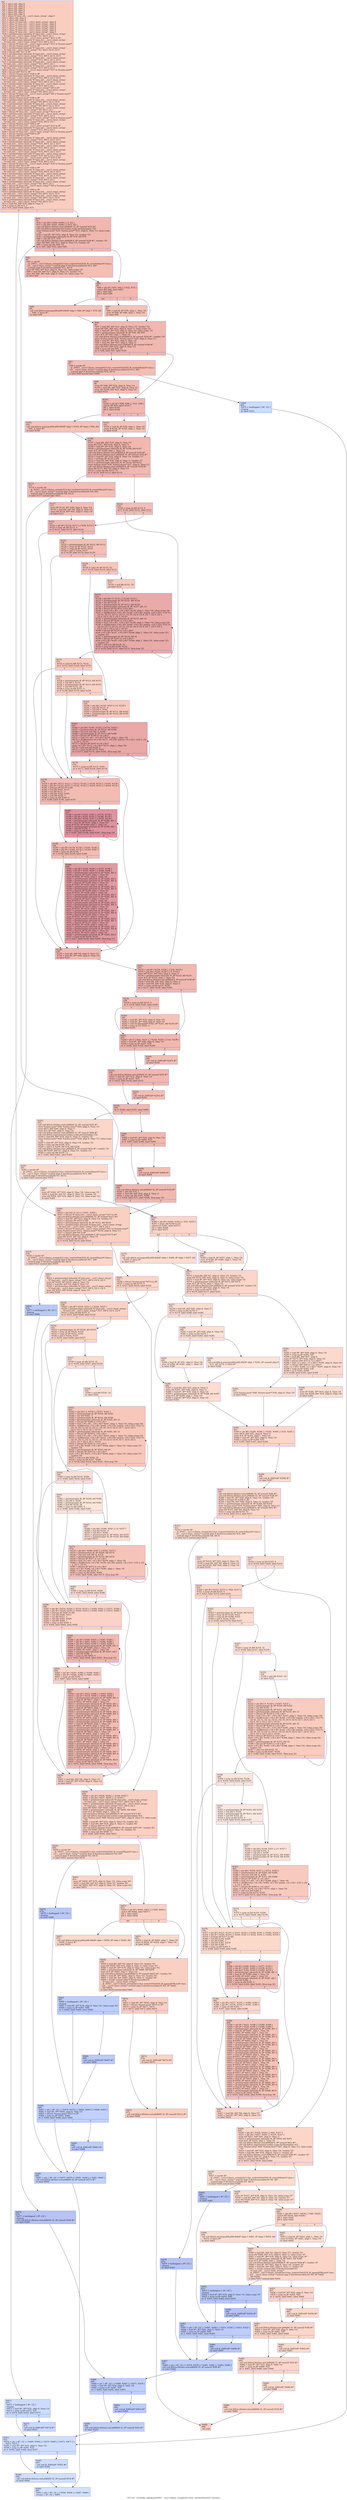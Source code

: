 digraph "CFG for '_Z15make_palindromeNSt7__cxx1112basic_stringIcSt11char_traitsIcESaIcEEE' function" {
	label="CFG for '_Z15make_palindromeNSt7__cxx1112basic_stringIcSt11char_traitsIcESaIcEEE' function";

	Node0x559e33512c80 [shape=record,color="#3d50c3ff", style=filled, fillcolor="#f2907270",label="{%2:\l  %3 = alloca i64, align 8\l  %4 = alloca i64, align 8\l  %5 = alloca i64, align 8\l  %6 = alloca i64, align 8\l  %7 = alloca i64, align 8\l  %8 = alloca i64, align 8\l  %9 = alloca %\"class.std::__cxx11::basic_string\", align 8\l  %10 = alloca i64, align 8\l  %11 = alloca i64, align 8\l  %12 = alloca %\"class.std::__cxx11::basic_string\", align 8\l  %13 = alloca %\"class.std::__cxx11::basic_string\", align 8\l  %14 = alloca %\"class.std::__cxx11::basic_string\", align 8\l  %15 = alloca %\"class.std::__cxx11::basic_string\", align 8\l  %16 = alloca %\"class.std::__cxx11::basic_string\", align 8\l  %17 = alloca %\"class.std::__cxx11::basic_string\", align 8\l  %18 = getelementptr inbounds %\"class.std::__cxx11::basic_string\",\l... %\"class.std::__cxx11::basic_string\"* %1, i64 0, i32 1\l  %19 = bitcast %\"class.std::__cxx11::basic_string\"* %12 to i8*\l  %20 = getelementptr inbounds %\"class.std::__cxx11::basic_string\",\l... %\"class.std::__cxx11::basic_string\"* %12, i64 0, i32 2\l  %21 = bitcast %\"class.std::__cxx11::basic_string\"* %12 to %union.anon**\l  %22 = bitcast %union.anon* %20 to i8*\l  %23 = getelementptr inbounds %\"class.std::__cxx11::basic_string\",\l... %\"class.std::__cxx11::basic_string\"* %1, i64 0, i32 0, i32 0\l  %24 = bitcast i64* %11 to i8*\l  %25 = getelementptr inbounds %\"class.std::__cxx11::basic_string\",\l... %\"class.std::__cxx11::basic_string\"* %12, i64 0, i32 0, i32 0\l  %26 = getelementptr inbounds %\"class.std::__cxx11::basic_string\",\l... %\"class.std::__cxx11::basic_string\"* %12, i64 0, i32 2, i32 0\l  %27 = getelementptr inbounds %\"class.std::__cxx11::basic_string\",\l... %\"class.std::__cxx11::basic_string\"* %12, i64 0, i32 1\l  %28 = getelementptr inbounds %\"class.std::__cxx11::basic_string\",\l... %\"class.std::__cxx11::basic_string\"* %13, i64 0, i32 2\l  %29 = bitcast %\"class.std::__cxx11::basic_string\"* %13 to %union.anon**\l  %30 = bitcast i64* %10 to i8*\l  %31 = bitcast %union.anon* %28 to i8*\l  %32 = getelementptr inbounds %\"class.std::__cxx11::basic_string\",\l... %\"class.std::__cxx11::basic_string\"* %13, i64 0, i32 0, i32 0\l  %33 = getelementptr inbounds %\"class.std::__cxx11::basic_string\",\l... %\"class.std::__cxx11::basic_string\"* %13, i64 0, i32 2, i32 0\l  %34 = getelementptr inbounds %\"class.std::__cxx11::basic_string\",\l... %\"class.std::__cxx11::basic_string\"* %13, i64 0, i32 1\l  %35 = bitcast %\"class.std::__cxx11::basic_string\"* %9 to i8*\l  %36 = getelementptr inbounds %\"class.std::__cxx11::basic_string\",\l... %\"class.std::__cxx11::basic_string\"* %9, i64 0, i32 2\l  %37 = bitcast %\"class.std::__cxx11::basic_string\"* %9 to %union.anon**\l  %38 = bitcast i64* %8 to i8*\l  %39 = bitcast %union.anon* %36 to i8*\l  %40 = getelementptr inbounds %\"class.std::__cxx11::basic_string\",\l... %\"class.std::__cxx11::basic_string\"* %9, i64 0, i32 0, i32 0\l  %41 = getelementptr inbounds %\"class.std::__cxx11::basic_string\",\l... %\"class.std::__cxx11::basic_string\"* %9, i64 0, i32 2, i32 0\l  %42 = getelementptr inbounds %\"class.std::__cxx11::basic_string\",\l... %\"class.std::__cxx11::basic_string\"* %9, i64 0, i32 1\l  %43 = bitcast %\"class.std::__cxx11::basic_string\"* %14 to i8*\l  %44 = getelementptr inbounds %\"class.std::__cxx11::basic_string\",\l... %\"class.std::__cxx11::basic_string\"* %14, i64 0, i32 2\l  %45 = bitcast %\"class.std::__cxx11::basic_string\"* %14 to %union.anon**\l  %46 = getelementptr inbounds %\"class.std::__cxx11::basic_string\",\l... %\"class.std::__cxx11::basic_string\"* %14, i64 0, i32 1\l  %47 = bitcast %union.anon* %44 to i8*\l  %48 = bitcast %\"class.std::__cxx11::basic_string\"* %15 to i8*\l  %49 = getelementptr inbounds %\"class.std::__cxx11::basic_string\",\l... %\"class.std::__cxx11::basic_string\"* %15, i64 0, i32 2\l  %50 = bitcast %\"class.std::__cxx11::basic_string\"* %15 to %union.anon**\l  %51 = bitcast %union.anon* %49 to i8*\l  %52 = bitcast i64* %7 to i8*\l  %53 = getelementptr inbounds %\"class.std::__cxx11::basic_string\",\l... %\"class.std::__cxx11::basic_string\"* %15, i64 0, i32 0, i32 0\l  %54 = getelementptr inbounds %\"class.std::__cxx11::basic_string\",\l... %\"class.std::__cxx11::basic_string\"* %15, i64 0, i32 2, i32 0\l  %55 = getelementptr inbounds %\"class.std::__cxx11::basic_string\",\l... %\"class.std::__cxx11::basic_string\"* %15, i64 0, i32 1\l  %56 = getelementptr inbounds %\"class.std::__cxx11::basic_string\",\l... %\"class.std::__cxx11::basic_string\"* %14, i64 0, i32 0, i32 0\l  %57 = getelementptr inbounds %\"class.std::__cxx11::basic_string\",\l... %\"class.std::__cxx11::basic_string\"* %14, i64 0, i32 2, i32 0\l  %58 = bitcast %\"class.std::__cxx11::basic_string\"* %16 to i8*\l  %59 = getelementptr inbounds %\"class.std::__cxx11::basic_string\",\l... %\"class.std::__cxx11::basic_string\"* %16, i64 0, i32 2\l  %60 = bitcast %\"class.std::__cxx11::basic_string\"* %16 to %union.anon**\l  %61 = bitcast i64* %6 to i8*\l  %62 = bitcast %union.anon* %59 to i8*\l  %63 = getelementptr inbounds %\"class.std::__cxx11::basic_string\",\l... %\"class.std::__cxx11::basic_string\"* %16, i64 0, i32 0, i32 0\l  %64 = getelementptr inbounds %\"class.std::__cxx11::basic_string\",\l... %\"class.std::__cxx11::basic_string\"* %16, i64 0, i32 2, i32 0\l  %65 = getelementptr inbounds %\"class.std::__cxx11::basic_string\",\l... %\"class.std::__cxx11::basic_string\"* %16, i64 0, i32 1\l  %66 = getelementptr inbounds %\"class.std::__cxx11::basic_string\",\l... %\"class.std::__cxx11::basic_string\"* %0, i64 0, i32 2\l  %67 = bitcast %\"class.std::__cxx11::basic_string\"* %0 to %union.anon**\l  %68 = bitcast i64* %5 to i8*\l  %69 = bitcast %union.anon* %66 to i8*\l  %70 = getelementptr inbounds %\"class.std::__cxx11::basic_string\",\l... %\"class.std::__cxx11::basic_string\"* %0, i64 0, i32 0, i32 0\l  %71 = getelementptr inbounds %\"class.std::__cxx11::basic_string\",\l... %\"class.std::__cxx11::basic_string\"* %0, i64 0, i32 2, i32 0\l  %72 = getelementptr inbounds %\"class.std::__cxx11::basic_string\",\l... %\"class.std::__cxx11::basic_string\"* %0, i64 0, i32 1\l  %73 = load i64, i64* %18, align 8, !tbaa !3\l  %74 = icmp eq i64 %73, 0\l  br i1 %74, label %509, label %75\l|{<s0>T|<s1>F}}"];
	Node0x559e33512c80:s0 -> Node0x559e33512f60;
	Node0x559e33512c80:s1 -> Node0x559e33517cb0;
	Node0x559e33517cb0 [shape=record,color="#3d50c3ff", style=filled, fillcolor="#dc5d4a70",label="{%75:\l75:                                               \l  %76 = phi i64 [ %500, %499 ], [ 0, %2 ]\l  %77 = phi i64 [ %501, %499 ], [ %73, %2 ]\l  call void @llvm.lifetime.start.p0i8(i64 32, i8* nonnull %19) #7\l  call void @llvm.experimental.noalias.scope.decl(metadata !10)\l  store %union.anon* %20, %union.anon** %21, align 8, !tbaa !13, !alias.scope\l... !10\l  %78 = load i8*, i8** %23, align 8, !tbaa !14, !noalias !10\l  %79 = getelementptr inbounds i8, i8* %78, i64 %76\l  %80 = sub i64 %77, %76\l  call void @llvm.lifetime.start.p0i8(i64 8, i8* nonnull %24) #7, !noalias !10\l  store i64 %80, i64* %11, align 8, !tbaa !15, !noalias !10\l  %81 = icmp ugt i64 %80, 15\l  br i1 %81, label %82, label %85\l|{<s0>T|<s1>F}}"];
	Node0x559e33517cb0:s0 -> Node0x559e33507da0;
	Node0x559e33517cb0:s1 -> Node0x559e33507e30;
	Node0x559e33507da0 [shape=record,color="#3d50c3ff", style=filled, fillcolor="#e36c5570",label="{%82:\l82:                                               \l  %83 = call i8*\l... @_ZNSt7__cxx1112basic_stringIcSt11char_traitsIcESaIcEE9_M_createERmm(%\"class.s\l...td::__cxx11::basic_string\"* nonnull align 8 dereferenceable(32) %12, i64*\l... nonnull align 8 dereferenceable(8) %11, i64 0)\l  store i8* %83, i8** %25, align 8, !tbaa !14, !alias.scope !10\l  %84 = load i64, i64* %11, align 8, !tbaa !15, !noalias !10\l  store i64 %84, i64* %26, align 8, !tbaa !16, !alias.scope !10\l  br label %85\l}"];
	Node0x559e33507da0 -> Node0x559e33507e30;
	Node0x559e33507e30 [shape=record,color="#3d50c3ff", style=filled, fillcolor="#dc5d4a70",label="{%85:\l85:                                               \l  %86 = phi i8* [ %83, %82 ], [ %22, %75 ]\l  switch i64 %80, label %89 [\l    i64 1, label %87\l    i64 0, label %90\l  ]\l|{<s0>def|<s1>1|<s2>0}}"];
	Node0x559e33507e30:s0 -> Node0x559e335083d0;
	Node0x559e33507e30:s1 -> Node0x559e33508420;
	Node0x559e33507e30:s2 -> Node0x559e335084b0;
	Node0x559e33508420 [shape=record,color="#3d50c3ff", style=filled, fillcolor="#e8765c70",label="{%87:\l87:                                               \l  %88 = load i8, i8* %79, align 1, !tbaa !16\l  store i8 %88, i8* %86, align 1, !tbaa !16\l  br label %90\l}"];
	Node0x559e33508420 -> Node0x559e335084b0;
	Node0x559e335083d0 [shape=record,color="#3d50c3ff", style=filled, fillcolor="#e8765c70",label="{%89:\l89:                                               \l  call void @llvm.memcpy.p0i8.p0i8.i64(i8* align 1 %86, i8* align 1 %79, i64\l... %80, i1 false) #7\l  br label %90\l}"];
	Node0x559e335083d0 -> Node0x559e335084b0;
	Node0x559e335084b0 [shape=record,color="#3d50c3ff", style=filled, fillcolor="#dc5d4a70",label="{%90:\l90:                                               \l  %91 = load i64, i64* %11, align 8, !tbaa !15, !noalias !10\l  store i64 %91, i64* %27, align 8, !tbaa !3, !alias.scope !10\l  %92 = load i8*, i8** %25, align 8, !tbaa !14, !alias.scope !10\l  %93 = getelementptr inbounds i8, i8* %92, i64 %91\l  store i8 0, i8* %93, align 1, !tbaa !16\l  call void @llvm.lifetime.end.p0i8(i64 8, i8* nonnull %24) #7, !noalias !10\l  store %union.anon* %28, %union.anon** %29, align 8, !tbaa !13\l  %94 = load i8*, i8** %25, align 8, !tbaa !14\l  %95 = load i64, i64* %27, align 8, !tbaa !3\l  call void @llvm.lifetime.start.p0i8(i64 8, i8* nonnull %30) #7\l  store i64 %95, i64* %10, align 8, !tbaa !15\l  %96 = icmp ugt i64 %95, 15\l  br i1 %96, label %97, label %101\l|{<s0>T|<s1>F}}"];
	Node0x559e335084b0:s0 -> Node0x559e3351b9f0;
	Node0x559e335084b0:s1 -> Node0x559e3351ba80;
	Node0x559e3351b9f0 [shape=record,color="#3d50c3ff", style=filled, fillcolor="#e36c5570",label="{%97:\l97:                                               \l  %98 = invoke i8*\l... @_ZNSt7__cxx1112basic_stringIcSt11char_traitsIcESaIcEE9_M_createERmm(%\"class.s\l...td::__cxx11::basic_string\"* nonnull align 8 dereferenceable(32) %13, i64*\l... nonnull align 8 dereferenceable(8) %10, i64 0)\l          to label %99 unwind label %469\l}"];
	Node0x559e3351b9f0 -> Node0x559e3351bc10;
	Node0x559e3351b9f0 -> Node0x559e3351bc60;
	Node0x559e3351bc10 [shape=record,color="#3d50c3ff", style=filled, fillcolor="#e36c5570",label="{%99:\l99:                                               \l  store i8* %98, i8** %32, align 8, !tbaa !14\l  %100 = load i64, i64* %10, align 8, !tbaa !15\l  store i64 %100, i64* %33, align 8, !tbaa !16\l  br label %101\l}"];
	Node0x559e3351bc10 -> Node0x559e3351ba80;
	Node0x559e3351ba80 [shape=record,color="#3d50c3ff", style=filled, fillcolor="#dc5d4a70",label="{%101:\l101:                                              \l  %102 = phi i8* [ %98, %99 ], [ %31, %90 ]\l  switch i64 %95, label %105 [\l    i64 1, label %103\l    i64 0, label %106\l  ]\l|{<s0>def|<s1>1|<s2>0}}"];
	Node0x559e3351ba80:s0 -> Node0x559e3351c0c0;
	Node0x559e3351ba80:s1 -> Node0x559e3351c110;
	Node0x559e3351ba80:s2 -> Node0x559e3351c160;
	Node0x559e3351c110 [shape=record,color="#3d50c3ff", style=filled, fillcolor="#e8765c70",label="{%103:\l103:                                              \l  %104 = load i8, i8* %94, align 1, !tbaa !16\l  store i8 %104, i8* %102, align 1, !tbaa !16\l  br label %106\l}"];
	Node0x559e3351c110 -> Node0x559e3351c160;
	Node0x559e3351c0c0 [shape=record,color="#3d50c3ff", style=filled, fillcolor="#e8765c70",label="{%105:\l105:                                              \l  call void @llvm.memcpy.p0i8.p0i8.i64(i8* align 1 %102, i8* align 1 %94, i64\l... %95, i1 false) #7\l  br label %106\l}"];
	Node0x559e3351c0c0 -> Node0x559e3351c160;
	Node0x559e3351c160 [shape=record,color="#3d50c3ff", style=filled, fillcolor="#dc5d4a70",label="{%106:\l106:                                              \l  %107 = load i64, i64* %10, align 8, !tbaa !15\l  store i64 %107, i64* %34, align 8, !tbaa !3\l  %108 = load i8*, i8** %32, align 8, !tbaa !14\l  %109 = getelementptr inbounds i8, i8* %108, i64 %107\l  store i8 0, i8* %109, align 1, !tbaa !16\l  call void @llvm.lifetime.end.p0i8(i64 8, i8* nonnull %30) #7\l  call void @llvm.lifetime.start.p0i8(i64 32, i8* nonnull %35) #7\l  %110 = load i8*, i8** %32, align 8, !tbaa !14, !noalias !17\l  %111 = ptrtoint i8* %110 to i64\l  %112 = load i64, i64* %34, align 8, !tbaa !3, !noalias !17\l  %113 = getelementptr inbounds i8, i8* %110, i64 %112\l  store %union.anon* %36, %union.anon** %37, align 8, !tbaa !13\l  call void @llvm.lifetime.start.p0i8(i64 8, i8* nonnull %38) #7\l  store i64 %112, i64* %8, align 8, !tbaa !15\l  %114 = icmp ugt i64 %112, 15\l  br i1 %114, label %115, label %119\l|{<s0>T|<s1>F}}"];
	Node0x559e3351c160:s0 -> Node0x559e3351db30;
	Node0x559e3351c160:s1 -> Node0x559e3351dbc0;
	Node0x559e3351db30 [shape=record,color="#3d50c3ff", style=filled, fillcolor="#e36c5570",label="{%115:\l115:                                              \l  %116 = invoke i8*\l... @_ZNSt7__cxx1112basic_stringIcSt11char_traitsIcESaIcEE9_M_createERmm(%\"class.s\l...td::__cxx11::basic_string\"* nonnull align 8 dereferenceable(32) %9, i64*\l... nonnull align 8 dereferenceable(8) %8, i64 0)\l          to label %117 unwind label %471\l}"];
	Node0x559e3351db30 -> Node0x559e3351dd50;
	Node0x559e3351db30 -> Node0x559e3351dda0;
	Node0x559e3351dd50 [shape=record,color="#3d50c3ff", style=filled, fillcolor="#e36c5570",label="{%117:\l117:                                              \l  store i8* %116, i8** %40, align 8, !tbaa !14\l  %118 = load i64, i64* %8, align 8, !tbaa !15\l  store i64 %118, i64* %41, align 8, !tbaa !16\l  br label %121\l}"];
	Node0x559e3351dd50 -> Node0x559e3351dd00;
	Node0x559e3351dbc0 [shape=record,color="#3d50c3ff", style=filled, fillcolor="#e36c5570",label="{%119:\l119:                                              \l  %120 = icmp eq i64 %112, 0\l  br i1 %120, label %231, label %121\l|{<s0>T|<s1>F}}"];
	Node0x559e3351dbc0:s0 -> Node0x559e3351e230;
	Node0x559e3351dbc0:s1 -> Node0x559e3351dd00;
	Node0x559e3351dd00 [shape=record,color="#3d50c3ff", style=filled, fillcolor="#de614d70",label="{%121:\l121:                                              \l  %122 = phi i8* [ %116, %117 ], [ %39, %119 ]\l  %123 = icmp ult i64 %112, 4\l  br i1 %123, label %178, label %124\l|{<s0>T|<s1>F}}"];
	Node0x559e3351dd00:s0 -> Node0x559e3351e470;
	Node0x559e3351dd00:s1 -> Node0x559e3351e4c0;
	Node0x559e3351e4c0 [shape=record,color="#3d50c3ff", style=filled, fillcolor="#e5705870",label="{%124:\l124:                                              \l  %125 = getelementptr i8, i8* %122, i64 %112\l  %126 = icmp ult i8* %122, %113\l  %127 = icmp ult i8* %110, %125\l  %128 = and i1 %126, %127\l  br i1 %128, label %178, label %129\l|{<s0>T|<s1>F}}"];
	Node0x559e3351e4c0:s0 -> Node0x559e3351e470;
	Node0x559e3351e4c0:s1 -> Node0x559e3351f060;
	Node0x559e3351f060 [shape=record,color="#3d50c3ff", style=filled, fillcolor="#ec7f6370",label="{%129:\l129:                                              \l  %130 = icmp ult i64 %112, 32\l  br i1 %130, label %159, label %131\l|{<s0>T|<s1>F}}"];
	Node0x559e3351f060:s0 -> Node0x559e3351f1f0;
	Node0x559e3351f060:s1 -> Node0x559e3351f240;
	Node0x559e3351f240 [shape=record,color="#3d50c3ff", style=filled, fillcolor="#f08b6e70",label="{%131:\l131:                                              \l  %132 = and i64 %112, -32\l  br label %133\l}"];
	Node0x559e3351f240 -> Node0x559e3351f410;
	Node0x559e3351f410 [shape=record,color="#3d50c3ff", style=filled, fillcolor="#cc403a70",label="{%133:\l133:                                              \l  %134 = phi i64 [ 0, %131 ], [ %149, %133 ]\l  %135 = getelementptr i8, i8* %122, i64 %134\l  %136 = xor i64 %134, -1\l  %137 = getelementptr i8, i8* %113, i64 %136\l  %138 = getelementptr inbounds i8, i8* %137, i64 -15\l  %139 = bitcast i8* %138 to \<16 x i8\>*\l  %140 = load \<16 x i8\>, \<16 x i8\>* %139, align 1, !tbaa !16, !alias.scope !20\l  %141 = shufflevector \<16 x i8\> %140, \<16 x i8\> poison, \<16 x i32\> \<i32 15,\l... i32 14, i32 13, i32 12, i32 11, i32 10, i32 9, i32 8, i32 7, i32 6, i32 5,\l... i32 4, i32 3, i32 2, i32 1, i32 0\>\l  %142 = getelementptr inbounds i8, i8* %137, i64 -31\l  %143 = bitcast i8* %142 to \<16 x i8\>*\l  %144 = load \<16 x i8\>, \<16 x i8\>* %143, align 1, !tbaa !16, !alias.scope !20\l  %145 = shufflevector \<16 x i8\> %144, \<16 x i8\> poison, \<16 x i32\> \<i32 15,\l... i32 14, i32 13, i32 12, i32 11, i32 10, i32 9, i32 8, i32 7, i32 6, i32 5,\l... i32 4, i32 3, i32 2, i32 1, i32 0\>\l  %146 = bitcast i8* %135 to \<16 x i8\>*\l  store \<16 x i8\> %141, \<16 x i8\>* %146, align 1, !tbaa !16, !alias.scope !23,\l... !noalias !20\l  %147 = getelementptr i8, i8* %135, i64 16\l  %148 = bitcast i8* %147 to \<16 x i8\>*\l  store \<16 x i8\> %145, \<16 x i8\>* %148, align 1, !tbaa !16, !alias.scope !23,\l... !noalias !20\l  %149 = add nuw i64 %134, 32\l  %150 = icmp eq i64 %149, %132\l  br i1 %150, label %151, label %133, !llvm.loop !25\l|{<s0>T|<s1>F}}"];
	Node0x559e3351f410:s0 -> Node0x559e33520f30;
	Node0x559e3351f410:s1 -> Node0x559e3351f410;
	Node0x559e33520f30 [shape=record,color="#3d50c3ff", style=filled, fillcolor="#f08b6e70",label="{%151:\l151:                                              \l  %152 = icmp eq i64 %112, %132\l  br i1 %152, label %228, label %153\l|{<s0>T|<s1>F}}"];
	Node0x559e33520f30:s0 -> Node0x559e335211e0;
	Node0x559e33520f30:s1 -> Node0x559e33521230;
	Node0x559e33521230 [shape=record,color="#3d50c3ff", style=filled, fillcolor="#f4987a70",label="{%153:\l153:                                              \l  %154 = getelementptr i8, i8* %122, i64 %132\l  %155 = sub i64 0, %132\l  %156 = getelementptr i8, i8* %113, i64 %155\l  %157 = and i64 %112, 28\l  %158 = icmp eq i64 %157, 0\l  br i1 %158, label %178, label %159\l|{<s0>T|<s1>F}}"];
	Node0x559e33521230:s0 -> Node0x559e3351e470;
	Node0x559e33521230:s1 -> Node0x559e3351f1f0;
	Node0x559e3351f1f0 [shape=record,color="#3d50c3ff", style=filled, fillcolor="#ef886b70",label="{%159:\l159:                                              \l  %160 = phi i64 [ %132, %153 ], [ 0, %129 ]\l  %161 = and i64 %112, -4\l  %162 = sub i64 0, %161\l  %163 = getelementptr i8, i8* %113, i64 %162\l  %164 = getelementptr i8, i8* %122, i64 %161\l  br label %165\l}"];
	Node0x559e3351f1f0 -> Node0x559e33521a20;
	Node0x559e33521a20 [shape=record,color="#3d50c3ff", style=filled, fillcolor="#ca3b3770",label="{%165:\l165:                                              \l  %166 = phi i64 [ %160, %159 ], [ %174, %165 ]\l  %167 = getelementptr i8, i8* %122, i64 %166\l  %168 = sub nuw nsw i64 -4, %166\l  %169 = getelementptr i8, i8* %113, i64 %168\l  %170 = bitcast i8* %169 to \<4 x i8\>*\l  %171 = load \<4 x i8\>, \<4 x i8\>* %170, align 1, !tbaa !16\l  %172 = shufflevector \<4 x i8\> %171, \<4 x i8\> poison, \<4 x i32\> \<i32 3, i32\l... 2, i32 1, i32 0\>\l  %173 = bitcast i8* %167 to \<4 x i8\>*\l  store \<4 x i8\> %172, \<4 x i8\>* %173, align 1, !tbaa !16\l  %174 = add nuw i64 %166, 4\l  %175 = icmp eq i64 %174, %161\l  br i1 %175, label %176, label %165, !llvm.loop !28\l|{<s0>T|<s1>F}}"];
	Node0x559e33521a20:s0 -> Node0x559e3350c6c0;
	Node0x559e33521a20:s1 -> Node0x559e33521a20;
	Node0x559e3350c6c0 [shape=record,color="#3d50c3ff", style=filled, fillcolor="#ef886b70",label="{%176:\l176:                                              \l  %177 = icmp eq i64 %112, %161\l  br i1 %177, label %228, label %178\l|{<s0>T|<s1>F}}"];
	Node0x559e3350c6c0:s0 -> Node0x559e335211e0;
	Node0x559e3350c6c0:s1 -> Node0x559e3351e470;
	Node0x559e3351e470 [shape=record,color="#3d50c3ff", style=filled, fillcolor="#e1675170",label="{%178:\l178:                                              \l  %179 = phi i8* [ %113, %121 ], [ %113, %124 ], [ %156, %153 ], [ %163, %176 ]\l  %180 = phi i8* [ %122, %121 ], [ %122, %124 ], [ %154, %153 ], [ %164, %176 ]\l  %181 = ptrtoint i8* %179 to i64\l  %182 = sub i64 %181, %111\l  %183 = xor i64 %111, -1\l  %184 = add i64 %183, %181\l  %185 = and i64 %182, 7\l  %186 = icmp eq i64 %185, 0\l  br i1 %186, label %196, label %187\l|{<s0>T|<s1>F}}"];
	Node0x559e3351e470:s0 -> Node0x559e33522980;
	Node0x559e3351e470:s1 -> Node0x559e335229d0;
	Node0x559e335229d0 [shape=record,color="#b70d28ff", style=filled, fillcolor="#b70d2870",label="{%187:\l187:                                              \l  %188 = phi i8* [ %191, %187 ], [ %179, %178 ]\l  %189 = phi i8* [ %193, %187 ], [ %180, %178 ]\l  %190 = phi i64 [ %194, %187 ], [ %185, %178 ]\l  %191 = getelementptr inbounds i8, i8* %188, i64 -1\l  %192 = load i8, i8* %191, align 1, !tbaa !16\l  store i8 %192, i8* %189, align 1, !tbaa !16\l  %193 = getelementptr inbounds i8, i8* %189, i64 1\l  %194 = add i64 %190, -1\l  %195 = icmp eq i64 %194, 0\l  br i1 %195, label %196, label %187, !llvm.loop !29\l|{<s0>T|<s1>F}}"];
	Node0x559e335229d0:s0 -> Node0x559e33522980;
	Node0x559e335229d0:s1 -> Node0x559e335229d0;
	Node0x559e33522980 [shape=record,color="#3d50c3ff", style=filled, fillcolor="#e1675170",label="{%196:\l196:                                              \l  %197 = phi i8* [ %179, %178 ], [ %191, %187 ]\l  %198 = phi i8* [ %180, %178 ], [ %193, %187 ]\l  %199 = icmp ult i64 %184, 7\l  br i1 %199, label %228, label %200\l|{<s0>T|<s1>F}}"];
	Node0x559e33522980:s0 -> Node0x559e335211e0;
	Node0x559e33522980:s1 -> Node0x559e33523430;
	Node0x559e33523430 [shape=record,color="#b70d28ff", style=filled, fillcolor="#bb1b2c70",label="{%200:\l200:                                              \l  %201 = phi i8* [ %224, %200 ], [ %197, %196 ]\l  %202 = phi i8* [ %226, %200 ], [ %198, %196 ]\l  %203 = getelementptr inbounds i8, i8* %201, i64 -1\l  %204 = load i8, i8* %203, align 1, !tbaa !16\l  store i8 %204, i8* %202, align 1, !tbaa !16\l  %205 = getelementptr inbounds i8, i8* %202, i64 1\l  %206 = getelementptr inbounds i8, i8* %201, i64 -2\l  %207 = load i8, i8* %206, align 1, !tbaa !16\l  store i8 %207, i8* %205, align 1, !tbaa !16\l  %208 = getelementptr inbounds i8, i8* %202, i64 2\l  %209 = getelementptr inbounds i8, i8* %201, i64 -3\l  %210 = load i8, i8* %209, align 1, !tbaa !16\l  store i8 %210, i8* %208, align 1, !tbaa !16\l  %211 = getelementptr inbounds i8, i8* %202, i64 3\l  %212 = getelementptr inbounds i8, i8* %201, i64 -4\l  %213 = load i8, i8* %212, align 1, !tbaa !16\l  store i8 %213, i8* %211, align 1, !tbaa !16\l  %214 = getelementptr inbounds i8, i8* %202, i64 4\l  %215 = getelementptr inbounds i8, i8* %201, i64 -5\l  %216 = load i8, i8* %215, align 1, !tbaa !16\l  store i8 %216, i8* %214, align 1, !tbaa !16\l  %217 = getelementptr inbounds i8, i8* %202, i64 5\l  %218 = getelementptr inbounds i8, i8* %201, i64 -6\l  %219 = load i8, i8* %218, align 1, !tbaa !16\l  store i8 %219, i8* %217, align 1, !tbaa !16\l  %220 = getelementptr inbounds i8, i8* %202, i64 6\l  %221 = getelementptr inbounds i8, i8* %201, i64 -7\l  %222 = load i8, i8* %221, align 1, !tbaa !16\l  store i8 %222, i8* %220, align 1, !tbaa !16\l  %223 = getelementptr inbounds i8, i8* %202, i64 7\l  %224 = getelementptr inbounds i8, i8* %201, i64 -8\l  %225 = load i8, i8* %224, align 1, !tbaa !16\l  store i8 %225, i8* %223, align 1, !tbaa !16\l  %226 = getelementptr inbounds i8, i8* %202, i64 8\l  %227 = icmp eq i8* %224, %110\l  br i1 %227, label %228, label %200, !llvm.loop !31\l|{<s0>T|<s1>F}}"];
	Node0x559e33523430:s0 -> Node0x559e335211e0;
	Node0x559e33523430:s1 -> Node0x559e33523430;
	Node0x559e335211e0 [shape=record,color="#3d50c3ff", style=filled, fillcolor="#de614d70",label="{%228:\l228:                                              \l  %229 = load i64, i64* %8, align 8, !tbaa !15\l  %230 = load i8*, i8** %40, align 8, !tbaa !14\l  br label %231\l}"];
	Node0x559e335211e0 -> Node0x559e3351e230;
	Node0x559e3351e230 [shape=record,color="#3d50c3ff", style=filled, fillcolor="#dc5d4a70",label="{%231:\l231:                                              \l  %232 = phi i8* [ %230, %228 ], [ %39, %119 ]\l  %233 = phi i64 [ %229, %228 ], [ 0, %119 ]\l  store i64 %233, i64* %42, align 8, !tbaa !3\l  %234 = getelementptr inbounds i8, i8* %232, i64 %233\l  store i8 0, i8* %234, align 1, !tbaa !16\l  call void @llvm.lifetime.end.p0i8(i64 8, i8* nonnull %38) #7\l  %235 = load i64, i64* %42, align 8, !tbaa !3\l  %236 = load i64, i64* %34, align 8, !tbaa !3\l  %237 = icmp eq i64 %235, %236\l  br i1 %237, label %238, label %245\l|{<s0>T|<s1>F}}"];
	Node0x559e3351e230:s0 -> Node0x559e3351aaa0;
	Node0x559e3351e230:s1 -> Node0x559e3351aaf0;
	Node0x559e3351aaa0 [shape=record,color="#3d50c3ff", style=filled, fillcolor="#e36c5570",label="{%238:\l238:                                              \l  %239 = icmp eq i64 %235, 0\l  br i1 %239, label %245, label %240\l|{<s0>T|<s1>F}}"];
	Node0x559e3351aaa0:s0 -> Node0x559e3351aaf0;
	Node0x559e3351aaa0:s1 -> Node0x559e3351ac80;
	Node0x559e3351ac80 [shape=record,color="#3d50c3ff", style=filled, fillcolor="#e97a5f70",label="{%240:\l240:                                              \l  %241 = load i8*, i8** %32, align 8, !tbaa !14\l  %242 = load i8*, i8** %40, align 8, !tbaa !14\l  %243 = call i32 @bcmp(i8* %242, i8* %241, i64 %235) #7\l  %244 = icmp eq i32 %243, 0\l  br label %245\l}"];
	Node0x559e3351ac80 -> Node0x559e3351aaf0;
	Node0x559e3351aaf0 [shape=record,color="#3d50c3ff", style=filled, fillcolor="#dc5d4a70",label="{%245:\l245:                                              \l  %246 = phi i1 [ false, %231 ], [ %244, %240 ], [ true, %238 ]\l  %247 = load i8*, i8** %40, align 8, !tbaa !14\l  %248 = icmp eq i8* %247, %39\l  br i1 %248, label %250, label %249\l|{<s0>T|<s1>F}}"];
	Node0x559e3351aaf0:s0 -> Node0x559e335273b0;
	Node0x559e3351aaf0:s1 -> Node0x559e33527400;
	Node0x559e33527400 [shape=record,color="#3d50c3ff", style=filled, fillcolor="#e36c5570",label="{%249:\l249:                                              \l  call void @_ZdlPv(i8* %247) #7\l  br label %250\l}"];
	Node0x559e33527400 -> Node0x559e335273b0;
	Node0x559e335273b0 [shape=record,color="#3d50c3ff", style=filled, fillcolor="#dc5d4a70",label="{%250:\l250:                                              \l  call void @llvm.lifetime.end.p0i8(i64 32, i8* nonnull %35) #7\l  %251 = load i8*, i8** %32, align 8, !tbaa !14\l  %252 = icmp eq i8* %251, %31\l  br i1 %252, label %254, label %253\l|{<s0>T|<s1>F}}"];
	Node0x559e335273b0:s0 -> Node0x559e335278d0;
	Node0x559e335273b0:s1 -> Node0x559e33527920;
	Node0x559e33527920 [shape=record,color="#3d50c3ff", style=filled, fillcolor="#e36c5570",label="{%253:\l253:                                              \l  call void @_ZdlPv(i8* %251) #7\l  br label %254\l}"];
	Node0x559e33527920 -> Node0x559e335278d0;
	Node0x559e335278d0 [shape=record,color="#3d50c3ff", style=filled, fillcolor="#dc5d4a70",label="{%254:\l254:                                              \l  br i1 %246, label %255, label %495\l|{<s0>T|<s1>F}}"];
	Node0x559e335278d0:s0 -> Node0x559e33527b80;
	Node0x559e335278d0:s1 -> Node0x559e33527bd0;
	Node0x559e33527b80 [shape=record,color="#3d50c3ff", style=filled, fillcolor="#f6a38570",label="{%255:\l255:                                              \l  call void @llvm.lifetime.start.p0i8(i64 32, i8* nonnull %43) #7\l  store %union.anon* %44, %union.anon** %45, align 8, !tbaa !13\l  store i64 0, i64* %46, align 8, !tbaa !3\l  store i8 0, i8* %47, align 8, !tbaa !16\l  call void @llvm.lifetime.start.p0i8(i64 32, i8* nonnull %48) #7\l  call void @llvm.experimental.noalias.scope.decl(metadata !32)\l  %256 = load i64, i64* %18, align 8, !tbaa !3, !noalias !32\l  store %union.anon* %49, %union.anon** %50, align 8, !tbaa !13, !alias.scope\l... !32\l  %257 = load i8*, i8** %23, align 8, !tbaa !14, !noalias !32\l  %258 = icmp ugt i64 %256, %76\l  %259 = select i1 %258, i64 %76, i64 %256\l  call void @llvm.lifetime.start.p0i8(i64 8, i8* nonnull %52) #7, !noalias !32\l  store i64 %259, i64* %7, align 8, !tbaa !15, !noalias !32\l  %260 = icmp ugt i64 %259, 15\l  br i1 %260, label %261, label %265\l|{<s0>T|<s1>F}}"];
	Node0x559e33527b80:s0 -> Node0x559e3351edc0;
	Node0x559e33527b80:s1 -> Node0x559e3351ee50;
	Node0x559e3351edc0 [shape=record,color="#3d50c3ff", style=filled, fillcolor="#f7af9170",label="{%261:\l261:                                              \l  %262 = invoke i8*\l... @_ZNSt7__cxx1112basic_stringIcSt11char_traitsIcESaIcEE9_M_createERmm(%\"class.s\l...td::__cxx11::basic_string\"* nonnull align 8 dereferenceable(32) %15, i64*\l... nonnull align 8 dereferenceable(8) %7, i64 0)\l          to label %263 unwind label %476\l}"];
	Node0x559e3351edc0 -> Node0x559e3351efe0;
	Node0x559e3351edc0 -> Node0x559e33529980;
	Node0x559e3351efe0 [shape=record,color="#3d50c3ff", style=filled, fillcolor="#f7af9170",label="{%263:\l263:                                              \l  store i8* %262, i8** %53, align 8, !tbaa !14, !alias.scope !32\l  %264 = load i64, i64* %7, align 8, !tbaa !15, !noalias !32\l  store i64 %264, i64* %54, align 8, !tbaa !16, !alias.scope !32\l  br label %265\l}"];
	Node0x559e3351efe0 -> Node0x559e3351ee50;
	Node0x559e3351ee50 [shape=record,color="#3d50c3ff", style=filled, fillcolor="#f6a38570",label="{%265:\l265:                                              \l  %266 = phi i8* [ %262, %263 ], [ %51, %255 ]\l  %267 = trunc i64 %259 to i32\l  switch i32 %267, label %270 [\l    i32 1, label %268\l    i32 0, label %271\l  ]\l|{<s0>def|<s1>1|<s2>0}}"];
	Node0x559e3351ee50:s0 -> Node0x559e33529ed0;
	Node0x559e3351ee50:s1 -> Node0x559e33529f20;
	Node0x559e3351ee50:s2 -> Node0x559e33529fb0;
	Node0x559e33529f20 [shape=record,color="#3d50c3ff", style=filled, fillcolor="#f7b39670",label="{%268:\l268:                                              \l  %269 = load i8, i8* %257, align 1, !tbaa !16\l  store i8 %269, i8* %266, align 1, !tbaa !16\l  br label %271\l}"];
	Node0x559e33529f20 -> Node0x559e33529fb0;
	Node0x559e33529ed0 [shape=record,color="#3d50c3ff", style=filled, fillcolor="#f7b39670",label="{%270:\l270:                                              \l  call void @llvm.memcpy.p0i8.p0i8.i64(i8* align 1 %266, i8* align 1 %257, i64\l... %259, i1 false) #7\l  br label %271\l}"];
	Node0x559e33529ed0 -> Node0x559e33529fb0;
	Node0x559e33529fb0 [shape=record,color="#3d50c3ff", style=filled, fillcolor="#f6a38570",label="{%271:\l271:                                              \l  %272 = load i64, i64* %7, align 8, !tbaa !15, !noalias !32\l  store i64 %272, i64* %55, align 8, !tbaa !3, !alias.scope !32\l  %273 = load i8*, i8** %53, align 8, !tbaa !14, !alias.scope !32\l  %274 = getelementptr inbounds i8, i8* %273, i64 %272\l  store i8 0, i8* %274, align 1, !tbaa !16\l  call void @llvm.lifetime.end.p0i8(i64 8, i8* nonnull %52) #7, !noalias !32\l  %275 = load i8*, i8** %53, align 8, !tbaa !14\l  %276 = icmp eq i8* %275, %51\l  br i1 %276, label %277, label %291\l|{<s0>T|<s1>F}}"];
	Node0x559e33529fb0:s0 -> Node0x559e3352a980;
	Node0x559e33529fb0:s1 -> Node0x559e3352aa10;
	Node0x559e3352a980 [shape=record,color="#3d50c3ff", style=filled, fillcolor="#f7b39670",label="{%277:\l277:                                              \l  %278 = load i64, i64* %55, align 8, !tbaa !3\l  %279 = icmp eq i64 %278, 0\l  br i1 %279, label %286, label %280\l|{<s0>T|<s1>F}}"];
	Node0x559e3352a980:s0 -> Node0x559e3352ac50;
	Node0x559e3352a980:s1 -> Node0x559e3352aca0;
	Node0x559e3352aca0 [shape=record,color="#3d50c3ff", style=filled, fillcolor="#f7b99e70",label="{%280:\l280:                                              \l  %281 = load i8*, i8** %56, align 8, !tbaa !14\l  %282 = icmp eq i64 %278, 1\l  br i1 %282, label %283, label %285\l|{<s0>T|<s1>F}}"];
	Node0x559e3352aca0:s0 -> Node0x559e3352aee0;
	Node0x559e3352aca0:s1 -> Node0x559e3352af30;
	Node0x559e3352aee0 [shape=record,color="#3d50c3ff", style=filled, fillcolor="#f5c1a970",label="{%283:\l283:                                              \l  %284 = load i8, i8* %51, align 8, !tbaa !16\l  store i8 %284, i8* %281, align 1, !tbaa !16\l  br label %286\l}"];
	Node0x559e3352aee0 -> Node0x559e3352ac50;
	Node0x559e3352af30 [shape=record,color="#3d50c3ff", style=filled, fillcolor="#f5c1a970",label="{%285:\l285:                                              \l  call void @llvm.memcpy.p0i8.p0i8.i64(i8* align 1 %281, i8* nonnull align 8\l... %51, i64 %278, i1 false) #7\l  br label %286\l}"];
	Node0x559e3352af30 -> Node0x559e3352ac50;
	Node0x559e3352ac50 [shape=record,color="#3d50c3ff", style=filled, fillcolor="#f7b39670",label="{%286:\l286:                                              \l  %287 = load i64, i64* %55, align 8, !tbaa !3\l  store i64 %287, i64* %46, align 8, !tbaa !3\l  %288 = load i8*, i8** %56, align 8, !tbaa !14\l  %289 = getelementptr inbounds i8, i8* %288, i64 %287\l  store i8 0, i8* %289, align 1, !tbaa !16\l  %290 = load i8*, i8** %53, align 8, !tbaa !14\l  br label %302\l}"];
	Node0x559e3352ac50 -> Node0x559e3352bf40;
	Node0x559e3352aa10 [shape=record,color="#3d50c3ff", style=filled, fillcolor="#f7ac8e70",label="{%291:\l291:                                              \l  %292 = load i8*, i8** %56, align 8, !tbaa !14\l  %293 = icmp eq i8* %292, %47\l  %294 = load i64, i64* %57, align 8\l  store i8* %275, i8** %56, align 8, !tbaa !14\l  %295 = bitcast i64* %55 to \<2 x i64\>*\l  %296 = load \<2 x i64\>, \<2 x i64\>* %295, align 8, !tbaa !16\l  %297 = bitcast i64* %46 to \<2 x i64\>*\l  store \<2 x i64\> %296, \<2 x i64\>* %297, align 8, !tbaa !16\l  %298 = icmp eq i8* %292, null\l  %299 = or i1 %293, %298\l  br i1 %299, label %301, label %300\l|{<s0>T|<s1>F}}"];
	Node0x559e3352aa10:s0 -> Node0x559e3352c500;
	Node0x559e3352aa10:s1 -> Node0x559e3352c550;
	Node0x559e3352c550 [shape=record,color="#3d50c3ff", style=filled, fillcolor="#f7b59970",label="{%300:\l300:                                              \l  store i8* %292, i8** %53, align 8, !tbaa !14\l  store i64 %294, i64* %54, align 8, !tbaa !16\l  br label %302\l}"];
	Node0x559e3352c550 -> Node0x559e3352bf40;
	Node0x559e3352c500 [shape=record,color="#3d50c3ff", style=filled, fillcolor="#f7b59970",label="{%301:\l301:                                              \l  store %union.anon* %49, %union.anon** %50, align 8, !tbaa !14\l  br label %302\l}"];
	Node0x559e3352c500 -> Node0x559e3352bf40;
	Node0x559e3352bf40 [shape=record,color="#3d50c3ff", style=filled, fillcolor="#f6a38570",label="{%302:\l302:                                              \l  %303 = phi i8* [ %290, %286 ], [ %292, %300 ], [ %51, %301 ]\l  store i64 0, i64* %55, align 8, !tbaa !3\l  store i8 0, i8* %303, align 1, !tbaa !16\l  %304 = load i8*, i8** %53, align 8, !tbaa !14\l  %305 = icmp eq i8* %304, %51\l  br i1 %305, label %307, label %306\l|{<s0>T|<s1>F}}"];
	Node0x559e3352bf40:s0 -> Node0x559e3352cbd0;
	Node0x559e3352bf40:s1 -> Node0x559e3352cc20;
	Node0x559e3352cc20 [shape=record,color="#3d50c3ff", style=filled, fillcolor="#f7ac8e70",label="{%306:\l306:                                              \l  call void @_ZdlPv(i8* %304) #7\l  br label %307\l}"];
	Node0x559e3352cc20 -> Node0x559e3352cbd0;
	Node0x559e3352cbd0 [shape=record,color="#3d50c3ff", style=filled, fillcolor="#f6a38570",label="{%307:\l307:                                              \l  call void @llvm.lifetime.end.p0i8(i64 32, i8* nonnull %48) #7\l  call void @llvm.lifetime.start.p0i8(i64 32, i8* nonnull %58) #7\l  %308 = load i8*, i8** %56, align 8, !tbaa !14, !noalias !35\l  %309 = ptrtoint i8* %308 to i64\l  %310 = load i64, i64* %46, align 8, !tbaa !3, !noalias !35\l  %311 = getelementptr inbounds i8, i8* %308, i64 %310\l  store %union.anon* %59, %union.anon** %60, align 8, !tbaa !13\l  call void @llvm.lifetime.start.p0i8(i64 8, i8* nonnull %61) #7\l  store i64 %310, i64* %6, align 8, !tbaa !15\l  %312 = icmp ugt i64 %310, 15\l  br i1 %312, label %313, label %317\l|{<s0>T|<s1>F}}"];
	Node0x559e3352cbd0:s0 -> Node0x559e3352dca0;
	Node0x559e3352cbd0:s1 -> Node0x559e3352dd30;
	Node0x559e3352dca0 [shape=record,color="#3d50c3ff", style=filled, fillcolor="#f7af9170",label="{%313:\l313:                                              \l  %314 = invoke i8*\l... @_ZNSt7__cxx1112basic_stringIcSt11char_traitsIcESaIcEE9_M_createERmm(%\"class.s\l...td::__cxx11::basic_string\"* nonnull align 8 dereferenceable(32) %16, i64*\l... nonnull align 8 dereferenceable(8) %6, i64 0)\l          to label %315 unwind label %478\l}"];
	Node0x559e3352dca0 -> Node0x559e3352dec0;
	Node0x559e3352dca0 -> Node0x559e3352df10;
	Node0x559e3352dec0 [shape=record,color="#3d50c3ff", style=filled, fillcolor="#f7af9170",label="{%315:\l315:                                              \l  store i8* %314, i8** %63, align 8, !tbaa !14\l  %316 = load i64, i64* %6, align 8, !tbaa !15\l  store i64 %316, i64* %64, align 8, !tbaa !16\l  br label %319\l}"];
	Node0x559e3352dec0 -> Node0x559e3352de70;
	Node0x559e3352dd30 [shape=record,color="#3d50c3ff", style=filled, fillcolor="#f7af9170",label="{%317:\l317:                                              \l  %318 = icmp eq i64 %310, 0\l  br i1 %318, label %429, label %319\l|{<s0>T|<s1>F}}"];
	Node0x559e3352dd30:s0 -> Node0x559e3352e3a0;
	Node0x559e3352dd30:s1 -> Node0x559e3352de70;
	Node0x559e3352de70 [shape=record,color="#3d50c3ff", style=filled, fillcolor="#f6a38570",label="{%319:\l319:                                              \l  %320 = phi i8* [ %314, %315 ], [ %62, %317 ]\l  %321 = icmp ult i64 %310, 4\l  br i1 %321, label %376, label %322\l|{<s0>T|<s1>F}}"];
	Node0x559e3352de70:s0 -> Node0x559e3352e5e0;
	Node0x559e3352de70:s1 -> Node0x559e3352e630;
	Node0x559e3352e630 [shape=record,color="#3d50c3ff", style=filled, fillcolor="#f7af9170",label="{%322:\l322:                                              \l  %323 = getelementptr i8, i8* %320, i64 %310\l  %324 = icmp ult i8* %320, %311\l  %325 = icmp ult i8* %308, %323\l  %326 = and i1 %324, %325\l  br i1 %326, label %376, label %327\l|{<s0>T|<s1>F}}"];
	Node0x559e3352e630:s0 -> Node0x559e3352e5e0;
	Node0x559e3352e630:s1 -> Node0x559e3352e9c0;
	Node0x559e3352e9c0 [shape=record,color="#3d50c3ff", style=filled, fillcolor="#f7b99e70",label="{%327:\l327:                                              \l  %328 = icmp ult i64 %310, 32\l  br i1 %328, label %357, label %329\l|{<s0>T|<s1>F}}"];
	Node0x559e3352e9c0:s0 -> Node0x559e3352eb50;
	Node0x559e3352e9c0:s1 -> Node0x559e3352eba0;
	Node0x559e3352eba0 [shape=record,color="#3d50c3ff", style=filled, fillcolor="#f4c5ad70",label="{%329:\l329:                                              \l  %330 = and i64 %310, -32\l  br label %331\l}"];
	Node0x559e3352eba0 -> Node0x559e3352ed70;
	Node0x559e3352ed70 [shape=record,color="#3d50c3ff", style=filled, fillcolor="#f08b6e70",label="{%331:\l331:                                              \l  %332 = phi i64 [ 0, %329 ], [ %347, %331 ]\l  %333 = getelementptr i8, i8* %320, i64 %332\l  %334 = xor i64 %332, -1\l  %335 = getelementptr i8, i8* %311, i64 %334\l  %336 = getelementptr inbounds i8, i8* %335, i64 -15\l  %337 = bitcast i8* %336 to \<16 x i8\>*\l  %338 = load \<16 x i8\>, \<16 x i8\>* %337, align 1, !tbaa !16, !alias.scope !38\l  %339 = shufflevector \<16 x i8\> %338, \<16 x i8\> poison, \<16 x i32\> \<i32 15,\l... i32 14, i32 13, i32 12, i32 11, i32 10, i32 9, i32 8, i32 7, i32 6, i32 5,\l... i32 4, i32 3, i32 2, i32 1, i32 0\>\l  %340 = getelementptr inbounds i8, i8* %335, i64 -31\l  %341 = bitcast i8* %340 to \<16 x i8\>*\l  %342 = load \<16 x i8\>, \<16 x i8\>* %341, align 1, !tbaa !16, !alias.scope !38\l  %343 = shufflevector \<16 x i8\> %342, \<16 x i8\> poison, \<16 x i32\> \<i32 15,\l... i32 14, i32 13, i32 12, i32 11, i32 10, i32 9, i32 8, i32 7, i32 6, i32 5,\l... i32 4, i32 3, i32 2, i32 1, i32 0\>\l  %344 = bitcast i8* %333 to \<16 x i8\>*\l  store \<16 x i8\> %339, \<16 x i8\>* %344, align 1, !tbaa !16, !alias.scope !41,\l... !noalias !38\l  %345 = getelementptr i8, i8* %333, i64 16\l  %346 = bitcast i8* %345 to \<16 x i8\>*\l  store \<16 x i8\> %343, \<16 x i8\>* %346, align 1, !tbaa !16, !alias.scope !41,\l... !noalias !38\l  %347 = add nuw i64 %332, 32\l  %348 = icmp eq i64 %347, %330\l  br i1 %348, label %349, label %331, !llvm.loop !43\l|{<s0>T|<s1>F}}"];
	Node0x559e3352ed70:s0 -> Node0x559e33530890;
	Node0x559e3352ed70:s1 -> Node0x559e3352ed70;
	Node0x559e33530890 [shape=record,color="#3d50c3ff", style=filled, fillcolor="#f4c5ad70",label="{%349:\l349:                                              \l  %350 = icmp eq i64 %310, %330\l  br i1 %350, label %426, label %351\l|{<s0>T|<s1>F}}"];
	Node0x559e33530890:s0 -> Node0x559e33530b40;
	Node0x559e33530890:s1 -> Node0x559e33530b90;
	Node0x559e33530b90 [shape=record,color="#3d50c3ff", style=filled, fillcolor="#f1ccb870",label="{%351:\l351:                                              \l  %352 = getelementptr i8, i8* %320, i64 %330\l  %353 = sub i64 0, %330\l  %354 = getelementptr i8, i8* %311, i64 %353\l  %355 = and i64 %310, 28\l  %356 = icmp eq i64 %355, 0\l  br i1 %356, label %376, label %357\l|{<s0>T|<s1>F}}"];
	Node0x559e33530b90:s0 -> Node0x559e3352e5e0;
	Node0x559e33530b90:s1 -> Node0x559e3352eb50;
	Node0x559e3352eb50 [shape=record,color="#3d50c3ff", style=filled, fillcolor="#f6bfa670",label="{%357:\l357:                                              \l  %358 = phi i64 [ %330, %351 ], [ 0, %327 ]\l  %359 = and i64 %310, -4\l  %360 = sub i64 0, %359\l  %361 = getelementptr i8, i8* %311, i64 %360\l  %362 = getelementptr i8, i8* %320, i64 %359\l  br label %363\l}"];
	Node0x559e3352eb50 -> Node0x559e33531380;
	Node0x559e33531380 [shape=record,color="#3d50c3ff", style=filled, fillcolor="#ef886b70",label="{%363:\l363:                                              \l  %364 = phi i64 [ %358, %357 ], [ %372, %363 ]\l  %365 = getelementptr i8, i8* %320, i64 %364\l  %366 = sub nuw nsw i64 -4, %364\l  %367 = getelementptr i8, i8* %311, i64 %366\l  %368 = bitcast i8* %367 to \<4 x i8\>*\l  %369 = load \<4 x i8\>, \<4 x i8\>* %368, align 1, !tbaa !16\l  %370 = shufflevector \<4 x i8\> %369, \<4 x i8\> poison, \<4 x i32\> \<i32 3, i32\l... 2, i32 1, i32 0\>\l  %371 = bitcast i8* %365 to \<4 x i8\>*\l  store \<4 x i8\> %370, \<4 x i8\>* %371, align 1, !tbaa !16\l  %372 = add nuw i64 %364, 4\l  %373 = icmp eq i64 %372, %359\l  br i1 %373, label %374, label %363, !llvm.loop !44\l|{<s0>T|<s1>F}}"];
	Node0x559e33531380:s0 -> Node0x559e33531a70;
	Node0x559e33531380:s1 -> Node0x559e33531380;
	Node0x559e33531a70 [shape=record,color="#3d50c3ff", style=filled, fillcolor="#f6bfa670",label="{%374:\l374:                                              \l  %375 = icmp eq i64 %310, %359\l  br i1 %375, label %426, label %376\l|{<s0>T|<s1>F}}"];
	Node0x559e33531a70:s0 -> Node0x559e33530b40;
	Node0x559e33531a70:s1 -> Node0x559e3352e5e0;
	Node0x559e3352e5e0 [shape=record,color="#3d50c3ff", style=filled, fillcolor="#f7a88970",label="{%376:\l376:                                              \l  %377 = phi i8* [ %311, %319 ], [ %311, %322 ], [ %354, %351 ], [ %361, %374 ]\l  %378 = phi i8* [ %320, %319 ], [ %320, %322 ], [ %352, %351 ], [ %362, %374 ]\l  %379 = ptrtoint i8* %377 to i64\l  %380 = sub i64 %379, %309\l  %381 = xor i64 %309, -1\l  %382 = add i64 %381, %379\l  %383 = and i64 %380, 7\l  %384 = icmp eq i64 %383, 0\l  br i1 %384, label %394, label %385\l|{<s0>T|<s1>F}}"];
	Node0x559e3352e5e0:s0 -> Node0x559e335322d0;
	Node0x559e3352e5e0:s1 -> Node0x559e33532320;
	Node0x559e33532320 [shape=record,color="#3d50c3ff", style=filled, fillcolor="#e5705870",label="{%385:\l385:                                              \l  %386 = phi i8* [ %389, %385 ], [ %377, %376 ]\l  %387 = phi i8* [ %391, %385 ], [ %378, %376 ]\l  %388 = phi i64 [ %392, %385 ], [ %383, %376 ]\l  %389 = getelementptr inbounds i8, i8* %386, i64 -1\l  %390 = load i8, i8* %389, align 1, !tbaa !16\l  store i8 %390, i8* %387, align 1, !tbaa !16\l  %391 = getelementptr inbounds i8, i8* %387, i64 1\l  %392 = add i64 %388, -1\l  %393 = icmp eq i64 %392, 0\l  br i1 %393, label %394, label %385, !llvm.loop !45\l|{<s0>T|<s1>F}}"];
	Node0x559e33532320:s0 -> Node0x559e335322d0;
	Node0x559e33532320:s1 -> Node0x559e33532320;
	Node0x559e335322d0 [shape=record,color="#3d50c3ff", style=filled, fillcolor="#f7a88970",label="{%394:\l394:                                              \l  %395 = phi i8* [ %377, %376 ], [ %389, %385 ]\l  %396 = phi i8* [ %378, %376 ], [ %391, %385 ]\l  %397 = icmp ult i64 %382, 7\l  br i1 %397, label %426, label %398\l|{<s0>T|<s1>F}}"];
	Node0x559e335322d0:s0 -> Node0x559e33530b40;
	Node0x559e335322d0:s1 -> Node0x559e33532d50;
	Node0x559e33532d50 [shape=record,color="#3d50c3ff", style=filled, fillcolor="#e8765c70",label="{%398:\l398:                                              \l  %399 = phi i8* [ %422, %398 ], [ %395, %394 ]\l  %400 = phi i8* [ %424, %398 ], [ %396, %394 ]\l  %401 = getelementptr inbounds i8, i8* %399, i64 -1\l  %402 = load i8, i8* %401, align 1, !tbaa !16\l  store i8 %402, i8* %400, align 1, !tbaa !16\l  %403 = getelementptr inbounds i8, i8* %400, i64 1\l  %404 = getelementptr inbounds i8, i8* %399, i64 -2\l  %405 = load i8, i8* %404, align 1, !tbaa !16\l  store i8 %405, i8* %403, align 1, !tbaa !16\l  %406 = getelementptr inbounds i8, i8* %400, i64 2\l  %407 = getelementptr inbounds i8, i8* %399, i64 -3\l  %408 = load i8, i8* %407, align 1, !tbaa !16\l  store i8 %408, i8* %406, align 1, !tbaa !16\l  %409 = getelementptr inbounds i8, i8* %400, i64 3\l  %410 = getelementptr inbounds i8, i8* %399, i64 -4\l  %411 = load i8, i8* %410, align 1, !tbaa !16\l  store i8 %411, i8* %409, align 1, !tbaa !16\l  %412 = getelementptr inbounds i8, i8* %400, i64 4\l  %413 = getelementptr inbounds i8, i8* %399, i64 -5\l  %414 = load i8, i8* %413, align 1, !tbaa !16\l  store i8 %414, i8* %412, align 1, !tbaa !16\l  %415 = getelementptr inbounds i8, i8* %400, i64 5\l  %416 = getelementptr inbounds i8, i8* %399, i64 -6\l  %417 = load i8, i8* %416, align 1, !tbaa !16\l  store i8 %417, i8* %415, align 1, !tbaa !16\l  %418 = getelementptr inbounds i8, i8* %400, i64 6\l  %419 = getelementptr inbounds i8, i8* %399, i64 -7\l  %420 = load i8, i8* %419, align 1, !tbaa !16\l  store i8 %420, i8* %418, align 1, !tbaa !16\l  %421 = getelementptr inbounds i8, i8* %400, i64 7\l  %422 = getelementptr inbounds i8, i8* %399, i64 -8\l  %423 = load i8, i8* %422, align 1, !tbaa !16\l  store i8 %423, i8* %421, align 1, !tbaa !16\l  %424 = getelementptr inbounds i8, i8* %400, i64 8\l  %425 = icmp eq i8* %422, %308\l  br i1 %425, label %426, label %398, !llvm.loop !46\l|{<s0>T|<s1>F}}"];
	Node0x559e33532d50:s0 -> Node0x559e33530b40;
	Node0x559e33532d50:s1 -> Node0x559e33532d50;
	Node0x559e33530b40 [shape=record,color="#3d50c3ff", style=filled, fillcolor="#f6a38570",label="{%426:\l426:                                              \l  %427 = load i64, i64* %6, align 8, !tbaa !15\l  %428 = load i8*, i8** %63, align 8, !tbaa !14\l  br label %429\l}"];
	Node0x559e33530b40 -> Node0x559e3352e3a0;
	Node0x559e3352e3a0 [shape=record,color="#3d50c3ff", style=filled, fillcolor="#f6a38570",label="{%429:\l429:                                              \l  %430 = phi i8* [ %428, %426 ], [ %62, %317 ]\l  %431 = phi i64 [ %427, %426 ], [ %310, %317 ]\l  store i64 %431, i64* %65, align 8, !tbaa !3\l  %432 = getelementptr inbounds i8, i8* %430, i64 %431\l  store i8 0, i8* %432, align 1, !tbaa !16\l  call void @llvm.lifetime.end.p0i8(i64 8, i8* nonnull %61) #7\l  call void @llvm.experimental.noalias.scope.decl(metadata !47)\l  store %union.anon* %66, %union.anon** %67, align 8, !tbaa !13, !alias.scope\l... !47\l  %433 = load i8*, i8** %23, align 8, !tbaa !14, !noalias !47\l  %434 = load i64, i64* %18, align 8, !tbaa !3, !noalias !47\l  call void @llvm.lifetime.start.p0i8(i64 8, i8* nonnull %68) #7, !noalias !47\l  store i64 %434, i64* %5, align 8, !tbaa !15, !noalias !47\l  %435 = icmp ugt i64 %434, 15\l  br i1 %435, label %436, label %440\l|{<s0>T|<s1>F}}"];
	Node0x559e3352e3a0:s0 -> Node0x559e33524d20;
	Node0x559e3352e3a0:s1 -> Node0x559e33524db0;
	Node0x559e33524d20 [shape=record,color="#3d50c3ff", style=filled, fillcolor="#f7af9170",label="{%436:\l436:                                              \l  %437 = invoke i8*\l... @_ZNSt7__cxx1112basic_stringIcSt11char_traitsIcESaIcEE9_M_createERmm(%\"class.s\l...td::__cxx11::basic_string\"* nonnull align 8 dereferenceable(32) %0, i64*\l... nonnull align 8 dereferenceable(8) %5, i64 0)\l          to label %438 unwind label %480\l}"];
	Node0x559e33524d20 -> Node0x559e33524f40;
	Node0x559e33524d20 -> Node0x559e33524f90;
	Node0x559e33524f40 [shape=record,color="#3d50c3ff", style=filled, fillcolor="#f7af9170",label="{%438:\l438:                                              \l  store i8* %437, i8** %70, align 8, !tbaa !14, !alias.scope !47\l  %439 = load i64, i64* %5, align 8, !tbaa !15, !noalias !47\l  store i64 %439, i64* %71, align 8, !tbaa !16, !alias.scope !47\l  br label %440\l}"];
	Node0x559e33524f40 -> Node0x559e33524db0;
	Node0x559e33524db0 [shape=record,color="#3d50c3ff", style=filled, fillcolor="#f6a38570",label="{%440:\l440:                                              \l  %441 = phi i8* [ %437, %438 ], [ %69, %429 ]\l  switch i64 %434, label %444 [\l    i64 1, label %442\l    i64 0, label %445\l  ]\l|{<s0>def|<s1>1|<s2>0}}"];
	Node0x559e33524db0:s0 -> Node0x559e33525400;
	Node0x559e33524db0:s1 -> Node0x559e33525450;
	Node0x559e33524db0:s2 -> Node0x559e335254e0;
	Node0x559e33525450 [shape=record,color="#3d50c3ff", style=filled, fillcolor="#f7b39670",label="{%442:\l442:                                              \l  %443 = load i8, i8* %433, align 1, !tbaa !16\l  store i8 %443, i8* %441, align 1, !tbaa !16\l  br label %445\l}"];
	Node0x559e33525450 -> Node0x559e335254e0;
	Node0x559e33525400 [shape=record,color="#3d50c3ff", style=filled, fillcolor="#f7b39670",label="{%444:\l444:                                              \l  call void @llvm.memcpy.p0i8.p0i8.i64(i8* align 1 %441, i8* align 1 %433, i64\l... %434, i1 false) #7\l  br label %445\l}"];
	Node0x559e33525400 -> Node0x559e335254e0;
	Node0x559e335254e0 [shape=record,color="#3d50c3ff", style=filled, fillcolor="#f6a38570",label="{%445:\l445:                                              \l  %446 = load i64, i64* %5, align 8, !tbaa !15, !noalias !47\l  store i64 %446, i64* %72, align 8, !tbaa !3, !alias.scope !47\l  %447 = load i8*, i8** %70, align 8, !tbaa !14, !alias.scope !47\l  %448 = getelementptr inbounds i8, i8* %447, i64 %446\l  store i8 0, i8* %448, align 1, !tbaa !16\l  call void @llvm.lifetime.end.p0i8(i64 8, i8* nonnull %68) #7, !noalias !47\l  %449 = load i8*, i8** %63, align 8, !tbaa !14, !noalias !47\l  %450 = load i64, i64* %65, align 8, !tbaa !3, !noalias !47\l  %451 = invoke nonnull align 8 dereferenceable(32)\l... %\"class.std::__cxx11::basic_string\"*\l... @_ZNSt7__cxx1112basic_stringIcSt11char_traitsIcESaIcEE9_M_appendEPKcm(%\"class.\l...std::__cxx11::basic_string\"* nonnull align 8 dereferenceable(32) %0, i8* %449,\l... i64 %450)\l          to label %457 unwind label %452\l}"];
	Node0x559e335254e0 -> Node0x559e33525f60;
	Node0x559e335254e0 -> Node0x559e33525ff0;
	Node0x559e33525ff0 [shape=record,color="#3d50c3ff", style=filled, fillcolor="#6282ea70",label="{%452:\l452:                                              \l  %453 = landingpad \{ i8*, i32 \}\l          cleanup\l  %454 = load i8*, i8** %70, align 8, !tbaa !14, !alias.scope !47\l  %455 = icmp eq i8* %454, %69\l  br i1 %455, label %482, label %456\l|{<s0>T|<s1>F}}"];
	Node0x559e33525ff0:s0 -> Node0x559e33526430;
	Node0x559e33525ff0:s1 -> Node0x559e335264c0;
	Node0x559e335264c0 [shape=record,color="#3d50c3ff", style=filled, fillcolor="#5b7ae570",label="{%456:\l456:                                              \l  call void @_ZdlPv(i8* %454) #7\l  br label %482\l}"];
	Node0x559e335264c0 -> Node0x559e33526430;
	Node0x559e33525f60 [shape=record,color="#3d50c3ff", style=filled, fillcolor="#f6a38570",label="{%457:\l457:                                              \l  %458 = load i8*, i8** %63, align 8, !tbaa !14\l  %459 = icmp eq i8* %458, %62\l  br i1 %459, label %461, label %460\l|{<s0>T|<s1>F}}"];
	Node0x559e33525f60:s0 -> Node0x559e33526880;
	Node0x559e33525f60:s1 -> Node0x559e335268d0;
	Node0x559e335268d0 [shape=record,color="#3d50c3ff", style=filled, fillcolor="#f7ac8e70",label="{%460:\l460:                                              \l  call void @_ZdlPv(i8* %458) #7\l  br label %461\l}"];
	Node0x559e335268d0 -> Node0x559e33526880;
	Node0x559e33526880 [shape=record,color="#3d50c3ff", style=filled, fillcolor="#f6a38570",label="{%461:\l461:                                              \l  call void @llvm.lifetime.end.p0i8(i64 32, i8* nonnull %58) #7\l  %462 = load i8*, i8** %56, align 8, !tbaa !14\l  %463 = icmp eq i8* %462, %47\l  br i1 %463, label %465, label %464\l|{<s0>T|<s1>F}}"];
	Node0x559e33526880:s0 -> Node0x559e33526da0;
	Node0x559e33526880:s1 -> Node0x559e33526df0;
	Node0x559e33526df0 [shape=record,color="#3d50c3ff", style=filled, fillcolor="#f7ac8e70",label="{%464:\l464:                                              \l  call void @_ZdlPv(i8* %462) #7\l  br label %465\l}"];
	Node0x559e33526df0 -> Node0x559e33526da0;
	Node0x559e33526da0 [shape=record,color="#3d50c3ff", style=filled, fillcolor="#f6a38570",label="{%465:\l465:                                              \l  call void @llvm.lifetime.end.p0i8(i64 32, i8* nonnull %43) #7\l  %466 = load i8*, i8** %25, align 8, !tbaa !14\l  %467 = icmp eq i8* %466, %22\l  br i1 %467, label %688, label %468\l|{<s0>T|<s1>F}}"];
	Node0x559e33526da0:s0 -> Node0x559e3353afc0;
	Node0x559e33526da0:s1 -> Node0x559e3353b010;
	Node0x559e3353b010 [shape=record,color="#3d50c3ff", style=filled, fillcolor="#f7ac8e70",label="{%468:\l468:                                              \l  call void @_ZdlPv(i8* %466) #7\l  br label %688\l}"];
	Node0x559e3353b010 -> Node0x559e3353afc0;
	Node0x559e3351bc60 [shape=record,color="#3d50c3ff", style=filled, fillcolor="#8caffe70",label="{%469:\l469:                                              \l  %470 = landingpad \{ i8*, i32 \}\l          cleanup\l  br label %503\l}"];
	Node0x559e3351bc60 -> Node0x559e3353b2c0;
	Node0x559e3351dda0 [shape=record,color="#3d50c3ff", style=filled, fillcolor="#8caffe70",label="{%471:\l471:                                              \l  %472 = landingpad \{ i8*, i32 \}\l          cleanup\l  %473 = load i8*, i8** %32, align 8, !tbaa !14\l  %474 = icmp eq i8* %473, %31\l  br i1 %474, label %503, label %475\l|{<s0>T|<s1>F}}"];
	Node0x559e3351dda0:s0 -> Node0x559e3353b2c0;
	Node0x559e3351dda0:s1 -> Node0x559e3353b4f0;
	Node0x559e3353b4f0 [shape=record,color="#3d50c3ff", style=filled, fillcolor="#85a8fc70",label="{%475:\l475:                                              \l  call void @_ZdlPv(i8* %473) #7\l  br label %503\l}"];
	Node0x559e3353b4f0 -> Node0x559e3353b2c0;
	Node0x559e33529980 [shape=record,color="#3d50c3ff", style=filled, fillcolor="#5977e370",label="{%476:\l476:                                              \l  %477 = landingpad \{ i8*, i32 \}\l          cleanup\l  call void @llvm.lifetime.end.p0i8(i64 32, i8* nonnull %48) #7\l  br label %489\l}"];
	Node0x559e33529980 -> Node0x559e3353b950;
	Node0x559e3352df10 [shape=record,color="#3d50c3ff", style=filled, fillcolor="#5977e370",label="{%478:\l478:                                              \l  %479 = landingpad \{ i8*, i32 \}\l          cleanup\l  br label %487\l}"];
	Node0x559e3352df10 -> Node0x559e3353ba60;
	Node0x559e33524f90 [shape=record,color="#3d50c3ff", style=filled, fillcolor="#5977e370",label="{%480:\l480:                                              \l  %481 = landingpad \{ i8*, i32 \}\l          cleanup\l  br label %482\l}"];
	Node0x559e33524f90 -> Node0x559e33526430;
	Node0x559e33526430 [shape=record,color="#3d50c3ff", style=filled, fillcolor="#6a8bef70",label="{%482:\l482:                                              \l  %483 = phi \{ i8*, i32 \} [ %481, %480 ], [ %453, %456 ], [ %453, %452 ]\l  %484 = load i8*, i8** %63, align 8, !tbaa !14\l  %485 = icmp eq i8* %484, %62\l  br i1 %485, label %487, label %486\l|{<s0>T|<s1>F}}"];
	Node0x559e33526430:s0 -> Node0x559e3353ba60;
	Node0x559e33526430:s1 -> Node0x559e3353bdb0;
	Node0x559e3353bdb0 [shape=record,color="#3d50c3ff", style=filled, fillcolor="#5f7fe870",label="{%486:\l486:                                              \l  call void @_ZdlPv(i8* %484) #7\l  br label %487\l}"];
	Node0x559e3353bdb0 -> Node0x559e3353ba60;
	Node0x559e3353ba60 [shape=record,color="#3d50c3ff", style=filled, fillcolor="#6c8ff170",label="{%487:\l487:                                              \l  %488 = phi \{ i8*, i32 \} [ %479, %478 ], [ %483, %482 ], [ %483, %486 ]\l  call void @llvm.lifetime.end.p0i8(i64 32, i8* nonnull %58) #7\l  br label %489\l}"];
	Node0x559e3353ba60 -> Node0x559e3353b950;
	Node0x559e3353b950 [shape=record,color="#3d50c3ff", style=filled, fillcolor="#7093f370",label="{%489:\l489:                                              \l  %490 = phi \{ i8*, i32 \} [ %488, %487 ], [ %477, %476 ]\l  %491 = load i8*, i8** %56, align 8, !tbaa !14\l  %492 = icmp eq i8* %491, %47\l  br i1 %492, label %494, label %493\l|{<s0>T|<s1>F}}"];
	Node0x559e3353b950:s0 -> Node0x559e3353c490;
	Node0x559e3353b950:s1 -> Node0x559e3353c4e0;
	Node0x559e3353c4e0 [shape=record,color="#3d50c3ff", style=filled, fillcolor="#6a8bef70",label="{%493:\l493:                                              \l  call void @_ZdlPv(i8* %491) #7\l  br label %494\l}"];
	Node0x559e3353c4e0 -> Node0x559e3353c490;
	Node0x559e3353c490 [shape=record,color="#3d50c3ff", style=filled, fillcolor="#7093f370",label="{%494:\l494:                                              \l  call void @llvm.lifetime.end.p0i8(i64 32, i8* nonnull %43) #7\l  br label %503\l}"];
	Node0x559e3353c490 -> Node0x559e3353b2c0;
	Node0x559e33527bd0 [shape=record,color="#3d50c3ff", style=filled, fillcolor="#de614d70",label="{%495:\l495:                                              \l  %496 = load i8*, i8** %25, align 8, !tbaa !14\l  %497 = icmp eq i8* %496, %22\l  br i1 %497, label %499, label %498\l|{<s0>T|<s1>F}}"];
	Node0x559e33527bd0:s0 -> Node0x559e33517df0;
	Node0x559e33527bd0:s1 -> Node0x559e3353ca00;
	Node0x559e3353ca00 [shape=record,color="#3d50c3ff", style=filled, fillcolor="#e36c5570",label="{%498:\l498:                                              \l  call void @_ZdlPv(i8* %496) #7\l  br label %499\l}"];
	Node0x559e3353ca00 -> Node0x559e33517df0;
	Node0x559e33517df0 [shape=record,color="#3d50c3ff", style=filled, fillcolor="#de614d70",label="{%499:\l499:                                              \l  call void @llvm.lifetime.end.p0i8(i64 32, i8* nonnull %19) #7\l  %500 = add i64 %76, 1\l  %501 = load i64, i64* %18, align 8, !tbaa !3\l  %502 = icmp ugt i64 %501, %500\l  br i1 %502, label %75, label %509, !llvm.loop !50\l|{<s0>T|<s1>F}}"];
	Node0x559e33517df0:s0 -> Node0x559e33517cb0;
	Node0x559e33517df0:s1 -> Node0x559e33512f60;
	Node0x559e3353b2c0 [shape=record,color="#3d50c3ff", style=filled, fillcolor="#96b7ff70",label="{%503:\l503:                                              \l  %504 = phi \{ i8*, i32 \} [ %490, %494 ], [ %470, %469 ], [ %472, %471 ], [\l... %472, %475 ]\l  %505 = load i8*, i8** %25, align 8, !tbaa !14\l  %506 = icmp eq i8* %505, %22\l  br i1 %506, label %508, label %507\l|{<s0>T|<s1>F}}"];
	Node0x559e3353b2c0:s0 -> Node0x559e335338f0;
	Node0x559e3353b2c0:s1 -> Node0x559e33533940;
	Node0x559e33533940 [shape=record,color="#3d50c3ff", style=filled, fillcolor="#8fb1fe70",label="{%507:\l507:                                              \l  call void @_ZdlPv(i8* %505) #7\l  br label %508\l}"];
	Node0x559e33533940 -> Node0x559e335338f0;
	Node0x559e335338f0 [shape=record,color="#3d50c3ff", style=filled, fillcolor="#96b7ff70",label="{%508:\l508:                                              \l  call void @llvm.lifetime.end.p0i8(i64 32, i8* nonnull %19) #7\l  br label %690\l}"];
	Node0x559e335338f0 -> Node0x559e33533d10;
	Node0x559e33512f60 [shape=record,color="#3d50c3ff", style=filled, fillcolor="#f3947570",label="{%509:\l509:                                              \l  %510 = phi i64 [ 0, %2 ], [ %501, %499 ]\l  %511 = bitcast %\"class.std::__cxx11::basic_string\"* %17 to i8*\l  call void @llvm.lifetime.start.p0i8(i64 32, i8* nonnull %511) #7\l  %512 = load i8*, i8** %23, align 8, !tbaa !14, !noalias !51\l  %513 = ptrtoint i8* %512 to i64\l  %514 = getelementptr inbounds i8, i8* %512, i64 %510\l  %515 = getelementptr inbounds %\"class.std::__cxx11::basic_string\",\l... %\"class.std::__cxx11::basic_string\"* %17, i64 0, i32 2\l  %516 = bitcast %\"class.std::__cxx11::basic_string\"* %17 to %union.anon**\l  store %union.anon* %515, %union.anon** %516, align 8, !tbaa !13\l  %517 = bitcast i64* %4 to i8*\l  call void @llvm.lifetime.start.p0i8(i64 8, i8* nonnull %517) #7\l  store i64 %510, i64* %4, align 8, !tbaa !15\l  %518 = icmp ugt i64 %510, 15\l  br i1 %518, label %519, label %525\l|{<s0>T|<s1>F}}"];
	Node0x559e33512f60:s0 -> Node0x559e33528f00;
	Node0x559e33512f60:s1 -> Node0x559e33528f50;
	Node0x559e33528f00 [shape=record,color="#3d50c3ff", style=filled, fillcolor="#f5a08170",label="{%519:\l519:                                              \l  %520 = invoke i8*\l... @_ZNSt7__cxx1112basic_stringIcSt11char_traitsIcESaIcEE9_M_createERmm(%\"class.s\l...td::__cxx11::basic_string\"* nonnull align 8 dereferenceable(32) %17, i64*\l... nonnull align 8 dereferenceable(8) %4, i64 0)\l          to label %521 unwind label %676\l}"];
	Node0x559e33528f00 -> Node0x559e335290a0;
	Node0x559e33528f00 -> Node0x559e335290f0;
	Node0x559e335290a0 [shape=record,color="#3d50c3ff", style=filled, fillcolor="#f5a08170",label="{%521:\l521:                                              \l  %522 = getelementptr inbounds %\"class.std::__cxx11::basic_string\",\l... %\"class.std::__cxx11::basic_string\"* %17, i64 0, i32 0, i32 0\l  store i8* %520, i8** %522, align 8, !tbaa !14\l  %523 = load i64, i64* %4, align 8, !tbaa !15\l  %524 = getelementptr inbounds %\"class.std::__cxx11::basic_string\",\l... %\"class.std::__cxx11::basic_string\"* %17, i64 0, i32 2, i32 0\l  store i64 %523, i64* %524, align 8, !tbaa !16\l  br label %528\l}"];
	Node0x559e335290a0 -> Node0x559e33529050;
	Node0x559e33528f50 [shape=record,color="#3d50c3ff", style=filled, fillcolor="#f5a08170",label="{%525:\l525:                                              \l  %526 = bitcast %union.anon* %515 to i8*\l  %527 = icmp eq i64 %510, 0\l  br i1 %527, label %639, label %528\l|{<s0>T|<s1>F}}"];
	Node0x559e33528f50:s0 -> Node0x559e33529770;
	Node0x559e33528f50:s1 -> Node0x559e33529050;
	Node0x559e33529050 [shape=record,color="#3d50c3ff", style=filled, fillcolor="#f4987a70",label="{%528:\l528:                                              \l  %529 = phi i8* [ %520, %521 ], [ %526, %525 ]\l  %530 = getelementptr inbounds %\"class.std::__cxx11::basic_string\",\l... %\"class.std::__cxx11::basic_string\"* %17, i64 0, i32 0, i32 0\l  %531 = icmp ult i64 %510, 4\l  br i1 %531, label %586, label %532\l|{<s0>T|<s1>F}}"];
	Node0x559e33529050:s0 -> Node0x559e33529920;
	Node0x559e33529050:s1 -> Node0x559e335401f0;
	Node0x559e335401f0 [shape=record,color="#3d50c3ff", style=filled, fillcolor="#f6a38570",label="{%532:\l532:                                              \l  %533 = getelementptr i8, i8* %529, i64 %510\l  %534 = icmp ult i8* %529, %514\l  %535 = icmp ult i8* %512, %533\l  %536 = and i1 %534, %535\l  br i1 %536, label %586, label %537\l|{<s0>T|<s1>F}}"];
	Node0x559e335401f0:s0 -> Node0x559e33529920;
	Node0x559e335401f0:s1 -> Node0x559e33540540;
	Node0x559e33540540 [shape=record,color="#3d50c3ff", style=filled, fillcolor="#f7af9170",label="{%537:\l537:                                              \l  %538 = icmp ult i64 %510, 32\l  br i1 %538, label %567, label %539\l|{<s0>T|<s1>F}}"];
	Node0x559e33540540:s0 -> Node0x559e335406d0;
	Node0x559e33540540:s1 -> Node0x559e33540720;
	Node0x559e33540720 [shape=record,color="#3d50c3ff", style=filled, fillcolor="#f7b99e70",label="{%539:\l539:                                              \l  %540 = and i64 %510, -32\l  br label %541\l}"];
	Node0x559e33540720 -> Node0x559e335408b0;
	Node0x559e335408b0 [shape=record,color="#3d50c3ff", style=filled, fillcolor="#ec7f6370",label="{%541:\l541:                                              \l  %542 = phi i64 [ 0, %539 ], [ %557, %541 ]\l  %543 = getelementptr i8, i8* %529, i64 %542\l  %544 = xor i64 %542, -1\l  %545 = getelementptr i8, i8* %514, i64 %544\l  %546 = getelementptr inbounds i8, i8* %545, i64 -15\l  %547 = bitcast i8* %546 to \<16 x i8\>*\l  %548 = load \<16 x i8\>, \<16 x i8\>* %547, align 1, !tbaa !16, !alias.scope !54\l  %549 = shufflevector \<16 x i8\> %548, \<16 x i8\> poison, \<16 x i32\> \<i32 15,\l... i32 14, i32 13, i32 12, i32 11, i32 10, i32 9, i32 8, i32 7, i32 6, i32 5,\l... i32 4, i32 3, i32 2, i32 1, i32 0\>\l  %550 = getelementptr inbounds i8, i8* %545, i64 -31\l  %551 = bitcast i8* %550 to \<16 x i8\>*\l  %552 = load \<16 x i8\>, \<16 x i8\>* %551, align 1, !tbaa !16, !alias.scope !54\l  %553 = shufflevector \<16 x i8\> %552, \<16 x i8\> poison, \<16 x i32\> \<i32 15,\l... i32 14, i32 13, i32 12, i32 11, i32 10, i32 9, i32 8, i32 7, i32 6, i32 5,\l... i32 4, i32 3, i32 2, i32 1, i32 0\>\l  %554 = bitcast i8* %543 to \<16 x i8\>*\l  store \<16 x i8\> %549, \<16 x i8\>* %554, align 1, !tbaa !16, !alias.scope !57,\l... !noalias !54\l  %555 = getelementptr i8, i8* %543, i64 16\l  %556 = bitcast i8* %555 to \<16 x i8\>*\l  store \<16 x i8\> %553, \<16 x i8\>* %556, align 1, !tbaa !16, !alias.scope !57,\l... !noalias !54\l  %557 = add nuw i64 %542, 32\l  %558 = icmp eq i64 %557, %540\l  br i1 %558, label %559, label %541, !llvm.loop !59\l|{<s0>T|<s1>F}}"];
	Node0x559e335408b0:s0 -> Node0x559e335423d0;
	Node0x559e335408b0:s1 -> Node0x559e335408b0;
	Node0x559e335423d0 [shape=record,color="#3d50c3ff", style=filled, fillcolor="#f7b99e70",label="{%559:\l559:                                              \l  %560 = icmp eq i64 %510, %540\l  br i1 %560, label %636, label %561\l|{<s0>T|<s1>F}}"];
	Node0x559e335423d0:s0 -> Node0x559e33542680;
	Node0x559e335423d0:s1 -> Node0x559e335426d0;
	Node0x559e335426d0 [shape=record,color="#3d50c3ff", style=filled, fillcolor="#f5c1a970",label="{%561:\l561:                                              \l  %562 = getelementptr i8, i8* %529, i64 %540\l  %563 = sub i64 0, %540\l  %564 = getelementptr i8, i8* %514, i64 %563\l  %565 = and i64 %510, 28\l  %566 = icmp eq i64 %565, 0\l  br i1 %566, label %586, label %567\l|{<s0>T|<s1>F}}"];
	Node0x559e335426d0:s0 -> Node0x559e33529920;
	Node0x559e335426d0:s1 -> Node0x559e335406d0;
	Node0x559e335406d0 [shape=record,color="#3d50c3ff", style=filled, fillcolor="#f7b59970",label="{%567:\l567:                                              \l  %568 = phi i64 [ %540, %561 ], [ 0, %537 ]\l  %569 = and i64 %510, -4\l  %570 = sub i64 0, %569\l  %571 = getelementptr i8, i8* %514, i64 %570\l  %572 = getelementptr i8, i8* %529, i64 %569\l  br label %573\l}"];
	Node0x559e335406d0 -> Node0x559e33542ec0;
	Node0x559e33542ec0 [shape=record,color="#3d50c3ff", style=filled, fillcolor="#e97a5f70",label="{%573:\l573:                                              \l  %574 = phi i64 [ %568, %567 ], [ %582, %573 ]\l  %575 = getelementptr i8, i8* %529, i64 %574\l  %576 = sub nuw nsw i64 -4, %574\l  %577 = getelementptr i8, i8* %514, i64 %576\l  %578 = bitcast i8* %577 to \<4 x i8\>*\l  %579 = load \<4 x i8\>, \<4 x i8\>* %578, align 1, !tbaa !16\l  %580 = shufflevector \<4 x i8\> %579, \<4 x i8\> poison, \<4 x i32\> \<i32 3, i32\l... 2, i32 1, i32 0\>\l  %581 = bitcast i8* %575 to \<4 x i8\>*\l  store \<4 x i8\> %580, \<4 x i8\>* %581, align 1, !tbaa !16\l  %582 = add nuw i64 %574, 4\l  %583 = icmp eq i64 %582, %569\l  br i1 %583, label %584, label %573, !llvm.loop !60\l|{<s0>T|<s1>F}}"];
	Node0x559e33542ec0:s0 -> Node0x559e335435b0;
	Node0x559e33542ec0:s1 -> Node0x559e33542ec0;
	Node0x559e335435b0 [shape=record,color="#3d50c3ff", style=filled, fillcolor="#f7b59970",label="{%584:\l584:                                              \l  %585 = icmp eq i64 %510, %569\l  br i1 %585, label %636, label %586\l|{<s0>T|<s1>F}}"];
	Node0x559e335435b0:s0 -> Node0x559e33542680;
	Node0x559e335435b0:s1 -> Node0x559e33529920;
	Node0x559e33529920 [shape=record,color="#3d50c3ff", style=filled, fillcolor="#f59c7d70",label="{%586:\l586:                                              \l  %587 = phi i8* [ %514, %528 ], [ %514, %532 ], [ %564, %561 ], [ %571, %584 ]\l  %588 = phi i8* [ %529, %528 ], [ %529, %532 ], [ %562, %561 ], [ %572, %584 ]\l  %589 = ptrtoint i8* %587 to i64\l  %590 = sub i64 %589, %513\l  %591 = xor i64 %513, -1\l  %592 = add i64 %591, %589\l  %593 = and i64 %590, 7\l  %594 = icmp eq i64 %593, 0\l  br i1 %594, label %604, label %595\l|{<s0>T|<s1>F}}"];
	Node0x559e33529920:s0 -> Node0x559e33543e10;
	Node0x559e33529920:s1 -> Node0x559e33543e60;
	Node0x559e33543e60 [shape=record,color="#3d50c3ff", style=filled, fillcolor="#de614d70",label="{%595:\l595:                                              \l  %596 = phi i8* [ %599, %595 ], [ %587, %586 ]\l  %597 = phi i8* [ %601, %595 ], [ %588, %586 ]\l  %598 = phi i64 [ %602, %595 ], [ %593, %586 ]\l  %599 = getelementptr inbounds i8, i8* %596, i64 -1\l  %600 = load i8, i8* %599, align 1, !tbaa !16\l  store i8 %600, i8* %597, align 1, !tbaa !16\l  %601 = getelementptr inbounds i8, i8* %597, i64 1\l  %602 = add i64 %598, -1\l  %603 = icmp eq i64 %602, 0\l  br i1 %603, label %604, label %595, !llvm.loop !61\l|{<s0>T|<s1>F}}"];
	Node0x559e33543e60:s0 -> Node0x559e33543e10;
	Node0x559e33543e60:s1 -> Node0x559e33543e60;
	Node0x559e33543e10 [shape=record,color="#3d50c3ff", style=filled, fillcolor="#f59c7d70",label="{%604:\l604:                                              \l  %605 = phi i8* [ %587, %586 ], [ %599, %595 ]\l  %606 = phi i8* [ %588, %586 ], [ %601, %595 ]\l  %607 = icmp ult i64 %592, 7\l  br i1 %607, label %636, label %608\l|{<s0>T|<s1>F}}"];
	Node0x559e33543e10:s0 -> Node0x559e33542680;
	Node0x559e33543e10:s1 -> Node0x559e33544890;
	Node0x559e33544890 [shape=record,color="#3d50c3ff", style=filled, fillcolor="#e1675170",label="{%608:\l608:                                              \l  %609 = phi i8* [ %632, %608 ], [ %605, %604 ]\l  %610 = phi i8* [ %634, %608 ], [ %606, %604 ]\l  %611 = getelementptr inbounds i8, i8* %609, i64 -1\l  %612 = load i8, i8* %611, align 1, !tbaa !16\l  store i8 %612, i8* %610, align 1, !tbaa !16\l  %613 = getelementptr inbounds i8, i8* %610, i64 1\l  %614 = getelementptr inbounds i8, i8* %609, i64 -2\l  %615 = load i8, i8* %614, align 1, !tbaa !16\l  store i8 %615, i8* %613, align 1, !tbaa !16\l  %616 = getelementptr inbounds i8, i8* %610, i64 2\l  %617 = getelementptr inbounds i8, i8* %609, i64 -3\l  %618 = load i8, i8* %617, align 1, !tbaa !16\l  store i8 %618, i8* %616, align 1, !tbaa !16\l  %619 = getelementptr inbounds i8, i8* %610, i64 3\l  %620 = getelementptr inbounds i8, i8* %609, i64 -4\l  %621 = load i8, i8* %620, align 1, !tbaa !16\l  store i8 %621, i8* %619, align 1, !tbaa !16\l  %622 = getelementptr inbounds i8, i8* %610, i64 4\l  %623 = getelementptr inbounds i8, i8* %609, i64 -5\l  %624 = load i8, i8* %623, align 1, !tbaa !16\l  store i8 %624, i8* %622, align 1, !tbaa !16\l  %625 = getelementptr inbounds i8, i8* %610, i64 5\l  %626 = getelementptr inbounds i8, i8* %609, i64 -6\l  %627 = load i8, i8* %626, align 1, !tbaa !16\l  store i8 %627, i8* %625, align 1, !tbaa !16\l  %628 = getelementptr inbounds i8, i8* %610, i64 6\l  %629 = getelementptr inbounds i8, i8* %609, i64 -7\l  %630 = load i8, i8* %629, align 1, !tbaa !16\l  store i8 %630, i8* %628, align 1, !tbaa !16\l  %631 = getelementptr inbounds i8, i8* %610, i64 7\l  %632 = getelementptr inbounds i8, i8* %609, i64 -8\l  %633 = load i8, i8* %632, align 1, !tbaa !16\l  store i8 %633, i8* %631, align 1, !tbaa !16\l  %634 = getelementptr inbounds i8, i8* %610, i64 8\l  %635 = icmp eq i8* %632, %512\l  br i1 %635, label %636, label %608, !llvm.loop !62\l|{<s0>T|<s1>F}}"];
	Node0x559e33544890:s0 -> Node0x559e33542680;
	Node0x559e33544890:s1 -> Node0x559e33544890;
	Node0x559e33542680 [shape=record,color="#3d50c3ff", style=filled, fillcolor="#f4987a70",label="{%636:\l636:                                              \l  %637 = load i64, i64* %4, align 8, !tbaa !15\l  %638 = load i8*, i8** %530, align 8, !tbaa !14\l  br label %639\l}"];
	Node0x559e33542680 -> Node0x559e33529770;
	Node0x559e33529770 [shape=record,color="#3d50c3ff", style=filled, fillcolor="#f3947570",label="{%639:\l639:                                              \l  %640 = phi i8* [ %638, %636 ], [ %526, %525 ]\l  %641 = phi i64 [ %637, %636 ], [ 0, %525 ]\l  %642 = getelementptr inbounds %\"class.std::__cxx11::basic_string\",\l... %\"class.std::__cxx11::basic_string\"* %17, i64 0, i32 0, i32 0\l  %643 = getelementptr inbounds %\"class.std::__cxx11::basic_string\",\l... %\"class.std::__cxx11::basic_string\"* %17, i64 0, i32 1\l  store i64 %641, i64* %643, align 8, !tbaa !3\l  %644 = getelementptr inbounds i8, i8* %640, i64 %641\l  store i8 0, i8* %644, align 1, !tbaa !16\l  call void @llvm.lifetime.end.p0i8(i64 8, i8* nonnull %517) #7\l  call void @llvm.experimental.noalias.scope.decl(metadata !63)\l  store %union.anon* %66, %union.anon** %67, align 8, !tbaa !13, !alias.scope\l... !63\l  %645 = load i8*, i8** %23, align 8, !tbaa !14, !noalias !63\l  %646 = load i64, i64* %18, align 8, !tbaa !3, !noalias !63\l  %647 = bitcast i64* %3 to i8*\l  call void @llvm.lifetime.start.p0i8(i64 8, i8* nonnull %647) #7, !noalias !63\l  store i64 %646, i64* %3, align 8, !tbaa !15, !noalias !63\l  %648 = icmp ugt i64 %646, 15\l  br i1 %648, label %649, label %653\l|{<s0>T|<s1>F}}"];
	Node0x559e33529770:s0 -> Node0x559e33547320;
	Node0x559e33529770:s1 -> Node0x559e335473b0;
	Node0x559e33547320 [shape=record,color="#3d50c3ff", style=filled, fillcolor="#f5a08170",label="{%649:\l649:                                              \l  %650 = invoke i8*\l... @_ZNSt7__cxx1112basic_stringIcSt11char_traitsIcESaIcEE9_M_createERmm(%\"class.s\l...td::__cxx11::basic_string\"* nonnull align 8 dereferenceable(32) %0, i64*\l... nonnull align 8 dereferenceable(8) %3, i64 0)\l          to label %651 unwind label %678\l}"];
	Node0x559e33547320 -> Node0x559e33547540;
	Node0x559e33547320 -> Node0x559e33547590;
	Node0x559e33547540 [shape=record,color="#3d50c3ff", style=filled, fillcolor="#f5a08170",label="{%651:\l651:                                              \l  store i8* %650, i8** %70, align 8, !tbaa !14, !alias.scope !63\l  %652 = load i64, i64* %3, align 8, !tbaa !15, !noalias !63\l  store i64 %652, i64* %71, align 8, !tbaa !16, !alias.scope !63\l  br label %653\l}"];
	Node0x559e33547540 -> Node0x559e335473b0;
	Node0x559e335473b0 [shape=record,color="#3d50c3ff", style=filled, fillcolor="#f3947570",label="{%653:\l653:                                              \l  %654 = phi i8* [ %650, %651 ], [ %69, %639 ]\l  switch i64 %646, label %657 [\l    i64 1, label %655\l    i64 0, label %658\l  ]\l|{<s0>def|<s1>1|<s2>0}}"];
	Node0x559e335473b0:s0 -> Node0x559e33547a70;
	Node0x559e335473b0:s1 -> Node0x559e33547ac0;
	Node0x559e335473b0:s2 -> Node0x559e33547b50;
	Node0x559e33547ac0 [shape=record,color="#3d50c3ff", style=filled, fillcolor="#f7a88970",label="{%655:\l655:                                              \l  %656 = load i8, i8* %645, align 1, !tbaa !16\l  store i8 %656, i8* %654, align 1, !tbaa !16\l  br label %658\l}"];
	Node0x559e33547ac0 -> Node0x559e33547b50;
	Node0x559e33547a70 [shape=record,color="#3d50c3ff", style=filled, fillcolor="#f7a88970",label="{%657:\l657:                                              \l  call void @llvm.memcpy.p0i8.p0i8.i64(i8* align 1 %654, i8* align 1 %645, i64\l... %646, i1 false) #7\l  br label %658\l}"];
	Node0x559e33547a70 -> Node0x559e33547b50;
	Node0x559e33547b50 [shape=record,color="#3d50c3ff", style=filled, fillcolor="#f3947570",label="{%658:\l658:                                              \l  %659 = load i64, i64* %3, align 8, !tbaa !15, !noalias !63\l  store i64 %659, i64* %72, align 8, !tbaa !3, !alias.scope !63\l  %660 = load i8*, i8** %70, align 8, !tbaa !14, !alias.scope !63\l  %661 = getelementptr inbounds i8, i8* %660, i64 %659\l  store i8 0, i8* %661, align 1, !tbaa !16\l  call void @llvm.lifetime.end.p0i8(i64 8, i8* nonnull %647) #7, !noalias !63\l  %662 = load i8*, i8** %642, align 8, !tbaa !14, !noalias !63\l  %663 = load i64, i64* %643, align 8, !tbaa !3, !noalias !63\l  %664 = invoke nonnull align 8 dereferenceable(32)\l... %\"class.std::__cxx11::basic_string\"*\l... @_ZNSt7__cxx1112basic_stringIcSt11char_traitsIcESaIcEE9_M_appendEPKcm(%\"class.\l...std::__cxx11::basic_string\"* nonnull align 8 dereferenceable(32) %0, i8* %662,\l... i64 %663)\l          to label %670 unwind label %665\l}"];
	Node0x559e33547b50 -> Node0x559e335485d0;
	Node0x559e33547b50 -> Node0x559e33548660;
	Node0x559e33548660 [shape=record,color="#3d50c3ff", style=filled, fillcolor="#6c8ff170",label="{%665:\l665:                                              \l  %666 = landingpad \{ i8*, i32 \}\l          cleanup\l  %667 = load i8*, i8** %70, align 8, !tbaa !14, !alias.scope !63\l  %668 = icmp eq i8* %667, %69\l  br i1 %668, label %680, label %669\l|{<s0>T|<s1>F}}"];
	Node0x559e33548660:s0 -> Node0x559e33548960;
	Node0x559e33548660:s1 -> Node0x559e335489f0;
	Node0x559e335489f0 [shape=record,color="#3d50c3ff", style=filled, fillcolor="#6687ed70",label="{%669:\l669:                                              \l  call void @_ZdlPv(i8* %667) #7\l  br label %680\l}"];
	Node0x559e335489f0 -> Node0x559e33548960;
	Node0x559e335485d0 [shape=record,color="#3d50c3ff", style=filled, fillcolor="#f3947570",label="{%670:\l670:                                              \l  %671 = load i8*, i8** %642, align 8, !tbaa !14\l  %672 = bitcast %union.anon* %515 to i8*\l  %673 = icmp eq i8* %671, %672\l  br i1 %673, label %675, label %674\l|{<s0>T|<s1>F}}"];
	Node0x559e335485d0:s0 -> Node0x559e33548e20;
	Node0x559e335485d0:s1 -> Node0x559e33548e70;
	Node0x559e33548e70 [shape=record,color="#3d50c3ff", style=filled, fillcolor="#f59c7d70",label="{%674:\l674:                                              \l  call void @_ZdlPv(i8* %671) #7\l  br label %675\l}"];
	Node0x559e33548e70 -> Node0x559e33548e20;
	Node0x559e33548e20 [shape=record,color="#3d50c3ff", style=filled, fillcolor="#f3947570",label="{%675:\l675:                                              \l  call void @llvm.lifetime.end.p0i8(i64 32, i8* nonnull %511) #7\l  br label %689\l}"];
	Node0x559e33548e20 -> Node0x559e33549240;
	Node0x559e335290f0 [shape=record,color="#3d50c3ff", style=filled, fillcolor="#6282ea70",label="{%676:\l676:                                              \l  %677 = landingpad \{ i8*, i32 \}\l          cleanup\l  br label %686\l}"];
	Node0x559e335290f0 -> Node0x559e33549350;
	Node0x559e33547590 [shape=record,color="#3d50c3ff", style=filled, fillcolor="#6282ea70",label="{%678:\l678:                                              \l  %679 = landingpad \{ i8*, i32 \}\l          cleanup\l  br label %680\l}"];
	Node0x559e33547590 -> Node0x559e33548960;
	Node0x559e33548960 [shape=record,color="#3d50c3ff", style=filled, fillcolor="#7396f570",label="{%680:\l680:                                              \l  %681 = phi \{ i8*, i32 \} [ %679, %678 ], [ %666, %669 ], [ %666, %665 ]\l  %682 = load i8*, i8** %642, align 8, !tbaa !14\l  %683 = bitcast %union.anon* %515 to i8*\l  %684 = icmp eq i8* %682, %683\l  br i1 %684, label %686, label %685\l|{<s0>T|<s1>F}}"];
	Node0x559e33548960:s0 -> Node0x559e33549350;
	Node0x559e33548960:s1 -> Node0x559e33549710;
	Node0x559e33549710 [shape=record,color="#3d50c3ff", style=filled, fillcolor="#6c8ff170",label="{%685:\l685:                                              \l  call void @_ZdlPv(i8* %682) #7\l  br label %686\l}"];
	Node0x559e33549710 -> Node0x559e33549350;
	Node0x559e33549350 [shape=record,color="#3d50c3ff", style=filled, fillcolor="#779af770",label="{%686:\l686:                                              \l  %687 = phi \{ i8*, i32 \} [ %677, %676 ], [ %681, %680 ], [ %681, %685 ]\l  call void @llvm.lifetime.end.p0i8(i64 32, i8* nonnull %511) #7\l  br label %690\l}"];
	Node0x559e33549350 -> Node0x559e33533d10;
	Node0x559e3353afc0 [shape=record,color="#3d50c3ff", style=filled, fillcolor="#f6a38570",label="{%688:\l688:                                              \l  call void @llvm.lifetime.end.p0i8(i64 32, i8* nonnull %19) #7\l  br label %689\l}"];
	Node0x559e3353afc0 -> Node0x559e33549240;
	Node0x559e33549240 [shape=record,color="#3d50c3ff", style=filled, fillcolor="#f2907270",label="{%689:\l689:                                              \l  ret void\l}"];
	Node0x559e33533d10 [shape=record,color="#3d50c3ff", style=filled, fillcolor="#9abbff70",label="{%690:\l690:                                              \l  %691 = phi \{ i8*, i32 \} [ %504, %508 ], [ %687, %686 ]\l  resume \{ i8*, i32 \} %691\l}"];
}

